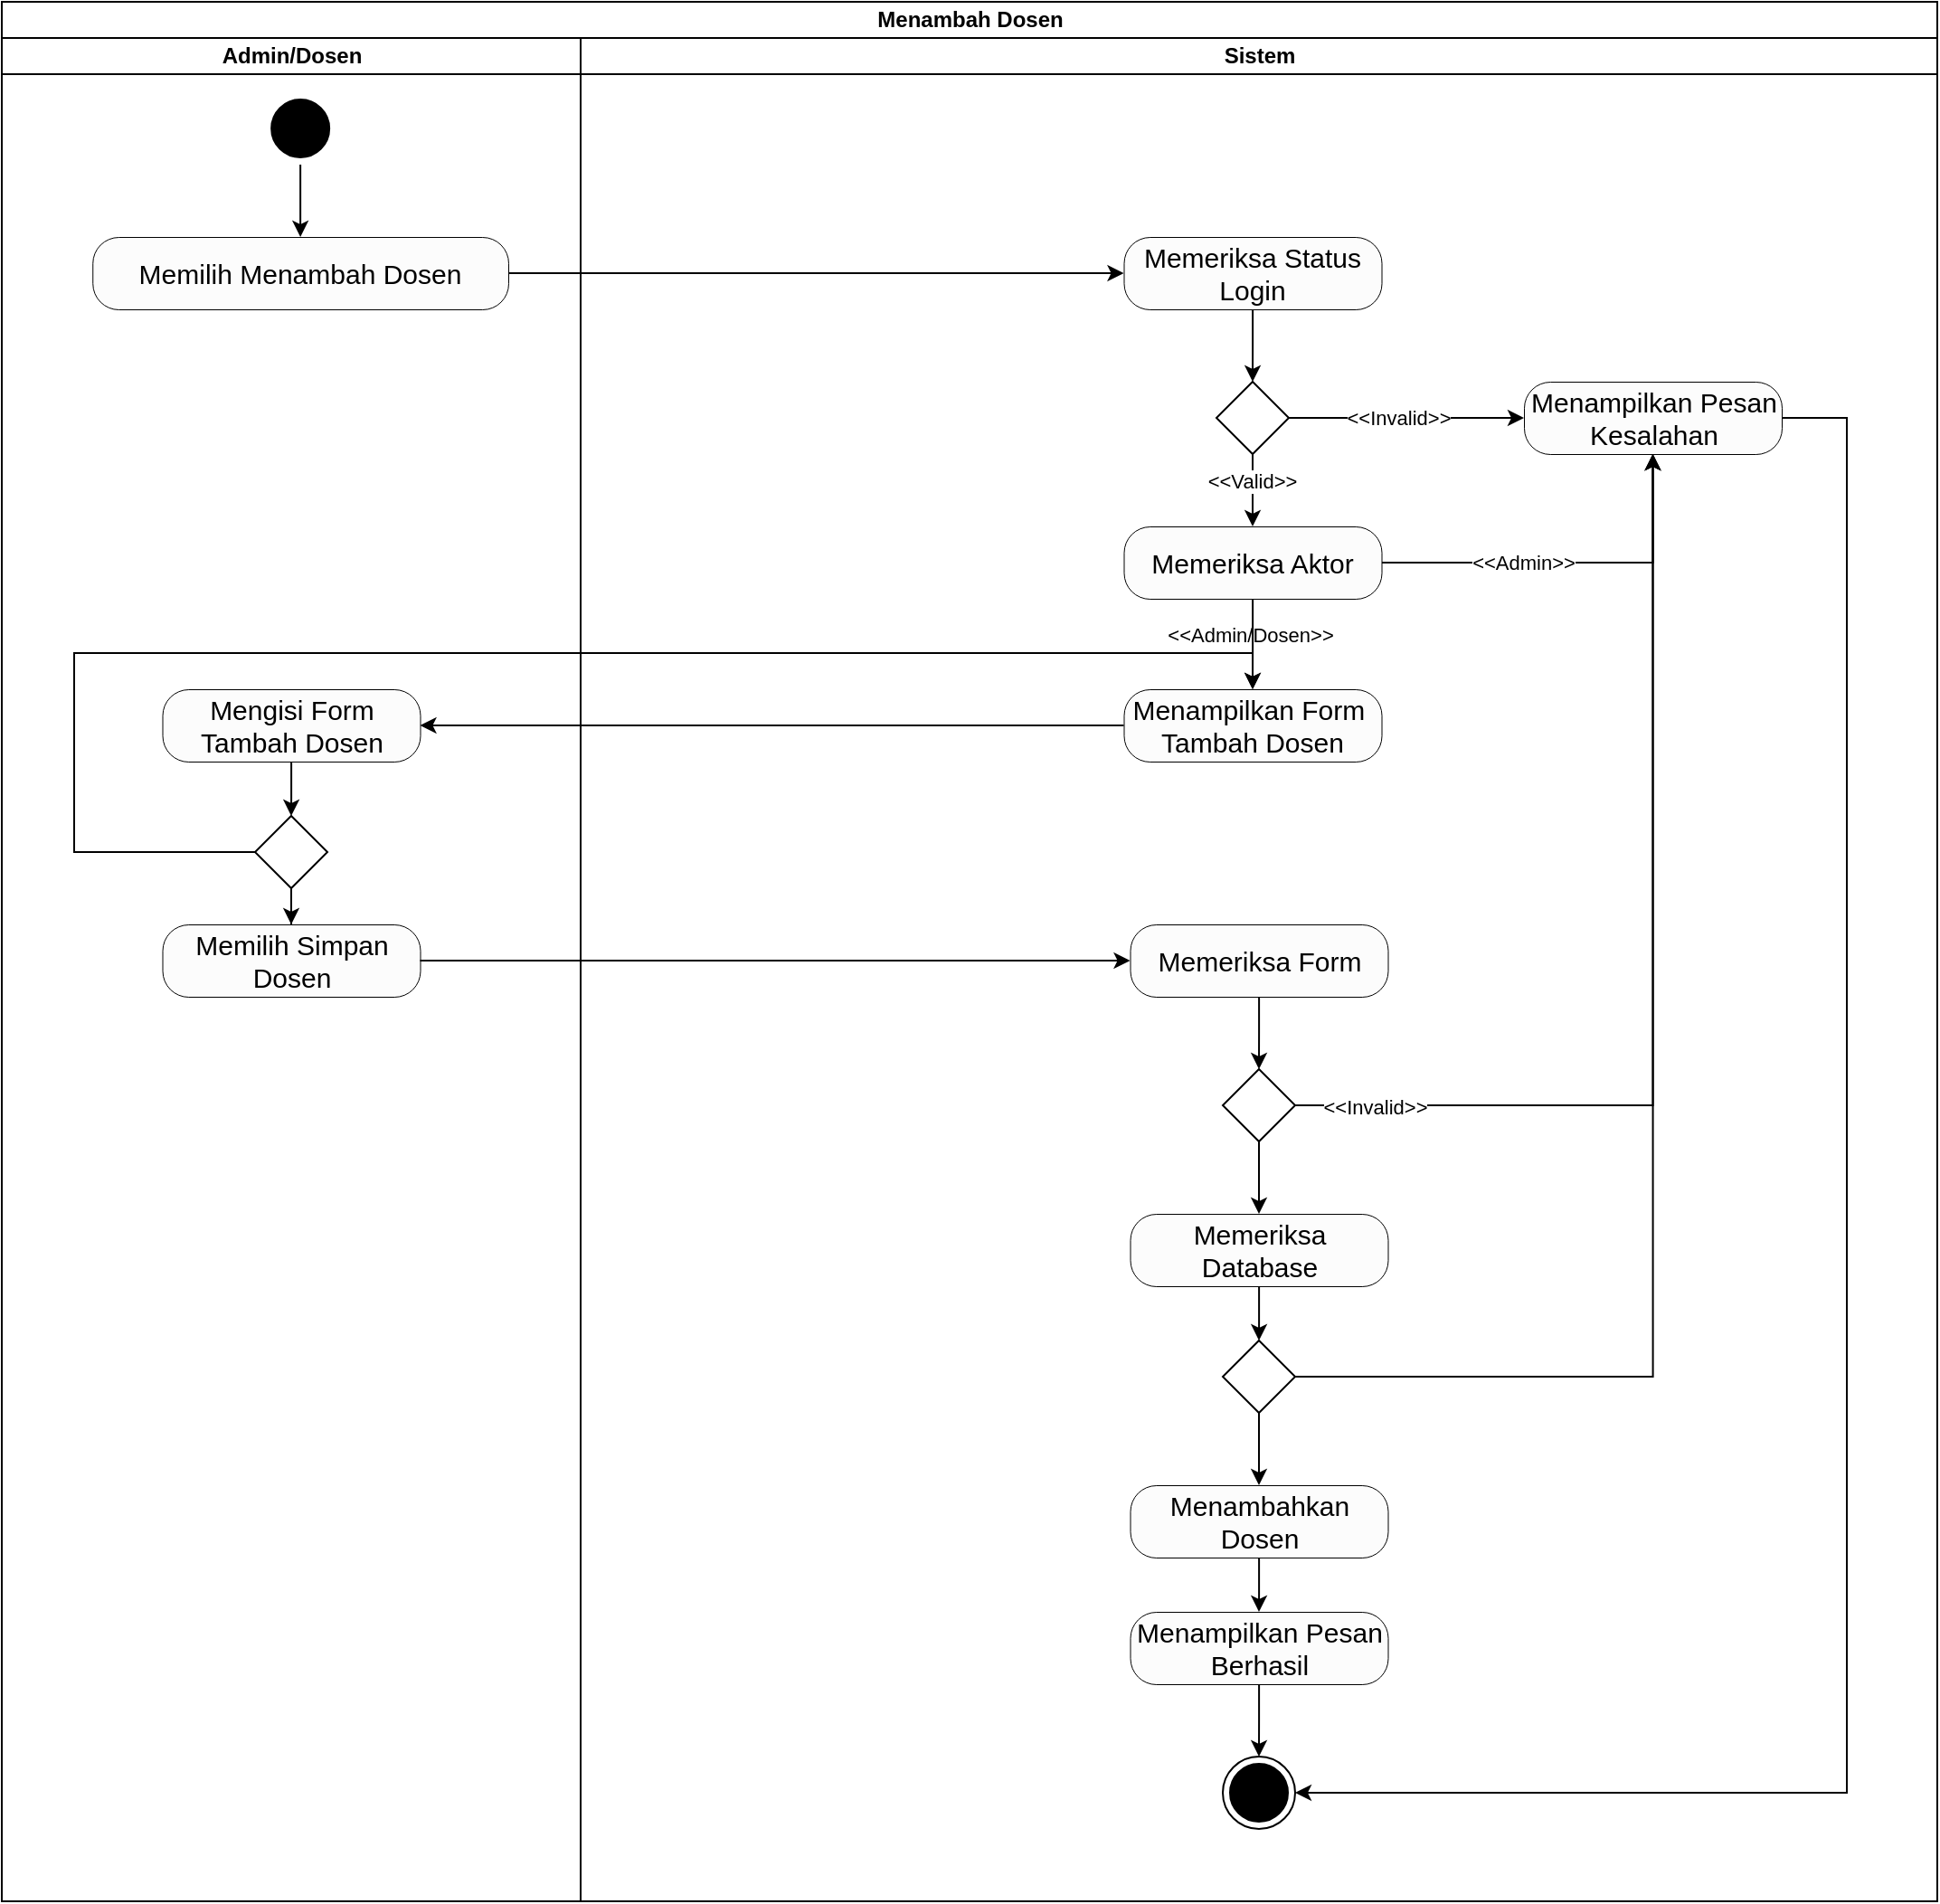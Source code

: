 <mxfile version="23.1.1" type="github" pages="6">
  <diagram name="Menambah Dosen" id="WyLELm8vCF-wq_bEhnT-">
    <mxGraphModel dx="96" dy="1671" grid="1" gridSize="10" guides="1" tooltips="1" connect="1" arrows="1" fold="1" page="1" pageScale="1" pageWidth="850" pageHeight="1100" math="0" shadow="0">
      <root>
        <mxCell id="0" />
        <mxCell id="1" parent="0" />
        <mxCell id="EIC__aeGfqgoCfujvv_a-91" value="Menambah Dosen" style="swimlane;childLayout=stackLayout;resizeParent=1;resizeParentMax=0;startSize=20;html=1;" parent="1" vertex="1">
          <mxGeometry x="1100" y="-130" width="1070" height="1050" as="geometry" />
        </mxCell>
        <mxCell id="EIC__aeGfqgoCfujvv_a-92" value="Admin/Dosen" style="swimlane;startSize=20;html=1;" parent="EIC__aeGfqgoCfujvv_a-91" vertex="1">
          <mxGeometry y="20" width="320" height="1030" as="geometry" />
        </mxCell>
        <mxCell id="EIC__aeGfqgoCfujvv_a-93" style="edgeStyle=orthogonalEdgeStyle;rounded=0;orthogonalLoop=1;jettySize=auto;html=1;entryX=0.5;entryY=0;entryDx=0;entryDy=0;" parent="EIC__aeGfqgoCfujvv_a-92" source="EIC__aeGfqgoCfujvv_a-94" target="EIC__aeGfqgoCfujvv_a-95" edge="1">
          <mxGeometry relative="1" as="geometry" />
        </mxCell>
        <mxCell id="EIC__aeGfqgoCfujvv_a-94" value="" style="ellipse;html=1;shape=startState;fillColor=#000000;strokeColor=#000000;" parent="EIC__aeGfqgoCfujvv_a-92" vertex="1">
          <mxGeometry x="145.07" y="30" width="40" height="40" as="geometry" />
        </mxCell>
        <mxCell id="EIC__aeGfqgoCfujvv_a-95" value="Memilih Menambah Dosen" style="rounded=1;whiteSpace=wrap;html=1;fillColor=#FCFCFC;arcSize=36;strokeWidth=0.5;fontSize=15;" parent="EIC__aeGfqgoCfujvv_a-92" vertex="1">
          <mxGeometry x="50.13" y="110" width="229.87" height="40" as="geometry" />
        </mxCell>
        <mxCell id="EIC__aeGfqgoCfujvv_a-96" style="edgeStyle=orthogonalEdgeStyle;rounded=0;orthogonalLoop=1;jettySize=auto;html=1;entryX=0.5;entryY=0;entryDx=0;entryDy=0;" parent="EIC__aeGfqgoCfujvv_a-92" source="EIC__aeGfqgoCfujvv_a-97" target="EIC__aeGfqgoCfujvv_a-100" edge="1">
          <mxGeometry relative="1" as="geometry" />
        </mxCell>
        <mxCell id="EIC__aeGfqgoCfujvv_a-97" value="Mengisi Form Tambah Dosen" style="rounded=1;whiteSpace=wrap;html=1;fillColor=#FCFCFC;arcSize=36;strokeWidth=0.5;fontSize=15;" parent="EIC__aeGfqgoCfujvv_a-92" vertex="1">
          <mxGeometry x="88.75" y="360" width="142.5" height="40" as="geometry" />
        </mxCell>
        <mxCell id="EIC__aeGfqgoCfujvv_a-98" value="Memilih Simpan Dosen" style="rounded=1;whiteSpace=wrap;html=1;fillColor=#FCFCFC;arcSize=36;strokeWidth=0.5;fontSize=15;" parent="EIC__aeGfqgoCfujvv_a-92" vertex="1">
          <mxGeometry x="88.75" y="490" width="142.5" height="40" as="geometry" />
        </mxCell>
        <mxCell id="EIC__aeGfqgoCfujvv_a-99" style="edgeStyle=orthogonalEdgeStyle;rounded=0;orthogonalLoop=1;jettySize=auto;html=1;entryX=0.5;entryY=0;entryDx=0;entryDy=0;" parent="EIC__aeGfqgoCfujvv_a-92" source="EIC__aeGfqgoCfujvv_a-100" target="EIC__aeGfqgoCfujvv_a-98" edge="1">
          <mxGeometry relative="1" as="geometry" />
        </mxCell>
        <mxCell id="EIC__aeGfqgoCfujvv_a-100" value="" style="rhombus;" parent="EIC__aeGfqgoCfujvv_a-92" vertex="1">
          <mxGeometry x="140.0" y="430" width="40" height="40" as="geometry" />
        </mxCell>
        <mxCell id="EIC__aeGfqgoCfujvv_a-101" style="edgeStyle=orthogonalEdgeStyle;rounded=0;orthogonalLoop=1;jettySize=auto;html=1;entryX=0;entryY=0.5;entryDx=0;entryDy=0;exitX=1;exitY=0.5;exitDx=0;exitDy=0;" parent="EIC__aeGfqgoCfujvv_a-91" source="EIC__aeGfqgoCfujvv_a-95" target="EIC__aeGfqgoCfujvv_a-104" edge="1">
          <mxGeometry relative="1" as="geometry">
            <mxPoint x="324.0" y="150.0" as="sourcePoint" />
          </mxGeometry>
        </mxCell>
        <mxCell id="EIC__aeGfqgoCfujvv_a-102" value="Sistem" style="swimlane;startSize=20;html=1;" parent="EIC__aeGfqgoCfujvv_a-91" vertex="1">
          <mxGeometry x="320" y="20" width="750" height="1030" as="geometry" />
        </mxCell>
        <mxCell id="EIC__aeGfqgoCfujvv_a-103" style="edgeStyle=orthogonalEdgeStyle;rounded=0;orthogonalLoop=1;jettySize=auto;html=1;entryX=0.5;entryY=0;entryDx=0;entryDy=0;" parent="EIC__aeGfqgoCfujvv_a-102" source="EIC__aeGfqgoCfujvv_a-104" target="EIC__aeGfqgoCfujvv_a-109" edge="1">
          <mxGeometry relative="1" as="geometry" />
        </mxCell>
        <mxCell id="EIC__aeGfqgoCfujvv_a-104" value="Memeriksa Status Login" style="rounded=1;whiteSpace=wrap;html=1;fillColor=#FCFCFC;arcSize=36;strokeWidth=0.5;fontSize=15;" parent="EIC__aeGfqgoCfujvv_a-102" vertex="1">
          <mxGeometry x="300.25" y="110" width="142.5" height="40" as="geometry" />
        </mxCell>
        <mxCell id="EIC__aeGfqgoCfujvv_a-105" style="edgeStyle=orthogonalEdgeStyle;rounded=0;orthogonalLoop=1;jettySize=auto;html=1;entryX=0;entryY=0.5;entryDx=0;entryDy=0;" parent="EIC__aeGfqgoCfujvv_a-102" source="EIC__aeGfqgoCfujvv_a-109" target="EIC__aeGfqgoCfujvv_a-115" edge="1">
          <mxGeometry relative="1" as="geometry" />
        </mxCell>
        <mxCell id="EIC__aeGfqgoCfujvv_a-106" value="&amp;lt;&amp;lt;Invalid&amp;gt;&amp;gt;" style="edgeLabel;html=1;align=center;verticalAlign=middle;resizable=0;points=[];" parent="EIC__aeGfqgoCfujvv_a-105" connectable="0" vertex="1">
          <mxGeometry x="-0.381" y="2" relative="1" as="geometry">
            <mxPoint x="20" y="2" as="offset" />
          </mxGeometry>
        </mxCell>
        <mxCell id="EIC__aeGfqgoCfujvv_a-107" value="&amp;lt;&amp;lt;Admin/Dosen&amp;gt;&amp;gt;" style="edgeStyle=orthogonalEdgeStyle;rounded=0;orthogonalLoop=1;jettySize=auto;html=1;entryX=0.5;entryY=0;entryDx=0;entryDy=0;" parent="EIC__aeGfqgoCfujvv_a-102" source="EIC__aeGfqgoCfujvv_a-109" target="EIC__aeGfqgoCfujvv_a-113" edge="1">
          <mxGeometry x="1" y="-60" relative="1" as="geometry">
            <Array as="points">
              <mxPoint x="371.5" y="240" />
              <mxPoint x="371.5" y="240" />
            </Array>
            <mxPoint x="58" y="60" as="offset" />
          </mxGeometry>
        </mxCell>
        <mxCell id="EIC__aeGfqgoCfujvv_a-108" value="&amp;lt;&amp;lt;Valid&amp;gt;&amp;gt;" style="edgeLabel;html=1;align=center;verticalAlign=middle;resizable=0;points=[];" parent="EIC__aeGfqgoCfujvv_a-107" connectable="0" vertex="1">
          <mxGeometry x="-0.264" y="-1" relative="1" as="geometry">
            <mxPoint as="offset" />
          </mxGeometry>
        </mxCell>
        <mxCell id="EIC__aeGfqgoCfujvv_a-109" value="" style="rhombus;" parent="EIC__aeGfqgoCfujvv_a-102" vertex="1">
          <mxGeometry x="351.5" y="190" width="40" height="40" as="geometry" />
        </mxCell>
        <mxCell id="EIC__aeGfqgoCfujvv_a-110" style="edgeStyle=orthogonalEdgeStyle;rounded=0;orthogonalLoop=1;jettySize=auto;html=1;entryX=0.5;entryY=0;entryDx=0;entryDy=0;" parent="EIC__aeGfqgoCfujvv_a-102" source="EIC__aeGfqgoCfujvv_a-113" edge="1">
          <mxGeometry relative="1" as="geometry">
            <mxPoint x="371.5" y="360" as="targetPoint" />
          </mxGeometry>
        </mxCell>
        <mxCell id="EIC__aeGfqgoCfujvv_a-111" style="edgeStyle=orthogonalEdgeStyle;rounded=0;orthogonalLoop=1;jettySize=auto;html=1;entryX=0.5;entryY=1;entryDx=0;entryDy=0;" parent="EIC__aeGfqgoCfujvv_a-102" source="EIC__aeGfqgoCfujvv_a-113" target="EIC__aeGfqgoCfujvv_a-115" edge="1">
          <mxGeometry relative="1" as="geometry">
            <Array as="points">
              <mxPoint x="593" y="290" />
            </Array>
          </mxGeometry>
        </mxCell>
        <mxCell id="EIC__aeGfqgoCfujvv_a-112" value="&amp;lt;&amp;lt;Admin&amp;gt;&amp;gt;" style="edgeLabel;html=1;align=center;verticalAlign=middle;resizable=0;points=[];" parent="EIC__aeGfqgoCfujvv_a-111" connectable="0" vertex="1">
          <mxGeometry x="-0.595" relative="1" as="geometry">
            <mxPoint x="35" as="offset" />
          </mxGeometry>
        </mxCell>
        <mxCell id="EIC__aeGfqgoCfujvv_a-113" value="Memeriksa Aktor" style="rounded=1;whiteSpace=wrap;html=1;fillColor=#FCFCFC;arcSize=36;strokeWidth=0.5;fontSize=15;" parent="EIC__aeGfqgoCfujvv_a-102" vertex="1">
          <mxGeometry x="300.25" y="270" width="142.5" height="40" as="geometry" />
        </mxCell>
        <mxCell id="EIC__aeGfqgoCfujvv_a-114" style="edgeStyle=orthogonalEdgeStyle;rounded=0;orthogonalLoop=1;jettySize=auto;html=1;entryX=1;entryY=0.5;entryDx=0;entryDy=0;" parent="EIC__aeGfqgoCfujvv_a-102" source="EIC__aeGfqgoCfujvv_a-115" target="EIC__aeGfqgoCfujvv_a-116" edge="1">
          <mxGeometry relative="1" as="geometry">
            <Array as="points">
              <mxPoint x="700" y="210" />
              <mxPoint x="700" y="970" />
            </Array>
          </mxGeometry>
        </mxCell>
        <mxCell id="EIC__aeGfqgoCfujvv_a-115" value="Menampilkan Pesan Kesalahan" style="rounded=1;whiteSpace=wrap;html=1;fillColor=#FCFCFC;arcSize=36;strokeWidth=0.5;fontSize=15;" parent="EIC__aeGfqgoCfujvv_a-102" vertex="1">
          <mxGeometry x="521.5" y="190" width="142.5" height="40" as="geometry" />
        </mxCell>
        <mxCell id="EIC__aeGfqgoCfujvv_a-116" value="" style="ellipse;html=1;shape=endState;fillColor=#000000;strokeColor=#000000;" parent="EIC__aeGfqgoCfujvv_a-102" vertex="1">
          <mxGeometry x="355" y="950" width="40" height="40" as="geometry" />
        </mxCell>
        <mxCell id="EIC__aeGfqgoCfujvv_a-117" value="Menampilkan Form&amp;nbsp; Tambah Dosen" style="rounded=1;whiteSpace=wrap;html=1;fillColor=#FCFCFC;arcSize=36;strokeWidth=0.5;fontSize=15;" parent="EIC__aeGfqgoCfujvv_a-102" vertex="1">
          <mxGeometry x="300.25" y="360" width="142.5" height="40" as="geometry" />
        </mxCell>
        <mxCell id="EIC__aeGfqgoCfujvv_a-118" style="edgeStyle=orthogonalEdgeStyle;rounded=0;orthogonalLoop=1;jettySize=auto;html=1;entryX=0.5;entryY=0;entryDx=0;entryDy=0;" parent="EIC__aeGfqgoCfujvv_a-102" source="EIC__aeGfqgoCfujvv_a-119" target="EIC__aeGfqgoCfujvv_a-123" edge="1">
          <mxGeometry relative="1" as="geometry" />
        </mxCell>
        <mxCell id="EIC__aeGfqgoCfujvv_a-119" value="Memeriksa Form" style="rounded=1;whiteSpace=wrap;html=1;fillColor=#FCFCFC;arcSize=36;strokeWidth=0.5;fontSize=15;" parent="EIC__aeGfqgoCfujvv_a-102" vertex="1">
          <mxGeometry x="303.75" y="490" width="142.5" height="40" as="geometry" />
        </mxCell>
        <mxCell id="EIC__aeGfqgoCfujvv_a-120" style="edgeStyle=orthogonalEdgeStyle;rounded=0;orthogonalLoop=1;jettySize=auto;html=1;entryX=0.5;entryY=0;entryDx=0;entryDy=0;" parent="EIC__aeGfqgoCfujvv_a-102" source="EIC__aeGfqgoCfujvv_a-123" target="EIC__aeGfqgoCfujvv_a-125" edge="1">
          <mxGeometry relative="1" as="geometry" />
        </mxCell>
        <mxCell id="EIC__aeGfqgoCfujvv_a-121" style="edgeStyle=orthogonalEdgeStyle;rounded=0;orthogonalLoop=1;jettySize=auto;html=1;entryX=0.5;entryY=1;entryDx=0;entryDy=0;" parent="EIC__aeGfqgoCfujvv_a-102" source="EIC__aeGfqgoCfujvv_a-123" target="EIC__aeGfqgoCfujvv_a-115" edge="1">
          <mxGeometry relative="1" as="geometry">
            <Array as="points">
              <mxPoint x="593" y="590" />
            </Array>
          </mxGeometry>
        </mxCell>
        <mxCell id="EIC__aeGfqgoCfujvv_a-122" value="&amp;lt;&amp;lt;Invalid&amp;gt;&amp;gt;" style="edgeLabel;html=1;align=center;verticalAlign=middle;resizable=0;points=[];" parent="EIC__aeGfqgoCfujvv_a-121" connectable="0" vertex="1">
          <mxGeometry x="-0.843" y="-1" relative="1" as="geometry">
            <mxPoint as="offset" />
          </mxGeometry>
        </mxCell>
        <mxCell id="EIC__aeGfqgoCfujvv_a-123" value="" style="rhombus;" parent="EIC__aeGfqgoCfujvv_a-102" vertex="1">
          <mxGeometry x="355.0" y="570" width="40" height="40" as="geometry" />
        </mxCell>
        <mxCell id="EIC__aeGfqgoCfujvv_a-124" style="edgeStyle=orthogonalEdgeStyle;rounded=0;orthogonalLoop=1;jettySize=auto;html=1;entryX=0.5;entryY=0;entryDx=0;entryDy=0;" parent="EIC__aeGfqgoCfujvv_a-102" source="EIC__aeGfqgoCfujvv_a-125" target="EIC__aeGfqgoCfujvv_a-128" edge="1">
          <mxGeometry relative="1" as="geometry" />
        </mxCell>
        <mxCell id="EIC__aeGfqgoCfujvv_a-125" value="Memeriksa Database" style="rounded=1;whiteSpace=wrap;html=1;fillColor=#FCFCFC;arcSize=36;strokeWidth=0.5;fontSize=15;" parent="EIC__aeGfqgoCfujvv_a-102" vertex="1">
          <mxGeometry x="303.75" y="650" width="142.5" height="40" as="geometry" />
        </mxCell>
        <mxCell id="EIC__aeGfqgoCfujvv_a-126" style="edgeStyle=orthogonalEdgeStyle;rounded=0;orthogonalLoop=1;jettySize=auto;html=1;entryX=0.5;entryY=1;entryDx=0;entryDy=0;" parent="EIC__aeGfqgoCfujvv_a-102" source="EIC__aeGfqgoCfujvv_a-128" target="EIC__aeGfqgoCfujvv_a-115" edge="1">
          <mxGeometry relative="1" as="geometry">
            <Array as="points">
              <mxPoint x="593" y="740" />
            </Array>
          </mxGeometry>
        </mxCell>
        <mxCell id="EIC__aeGfqgoCfujvv_a-127" style="edgeStyle=orthogonalEdgeStyle;rounded=0;orthogonalLoop=1;jettySize=auto;html=1;entryX=0.5;entryY=0;entryDx=0;entryDy=0;" parent="EIC__aeGfqgoCfujvv_a-102" source="EIC__aeGfqgoCfujvv_a-128" target="EIC__aeGfqgoCfujvv_a-130" edge="1">
          <mxGeometry relative="1" as="geometry" />
        </mxCell>
        <mxCell id="EIC__aeGfqgoCfujvv_a-128" value="" style="rhombus;" parent="EIC__aeGfqgoCfujvv_a-102" vertex="1">
          <mxGeometry x="355.0" y="720" width="40" height="40" as="geometry" />
        </mxCell>
        <mxCell id="EIC__aeGfqgoCfujvv_a-129" style="edgeStyle=orthogonalEdgeStyle;rounded=0;orthogonalLoop=1;jettySize=auto;html=1;entryX=0.5;entryY=0;entryDx=0;entryDy=0;" parent="EIC__aeGfqgoCfujvv_a-102" source="EIC__aeGfqgoCfujvv_a-130" target="EIC__aeGfqgoCfujvv_a-132" edge="1">
          <mxGeometry relative="1" as="geometry" />
        </mxCell>
        <mxCell id="EIC__aeGfqgoCfujvv_a-130" value="Menambahkan Dosen" style="rounded=1;whiteSpace=wrap;html=1;fillColor=#FCFCFC;arcSize=36;strokeWidth=0.5;fontSize=15;" parent="EIC__aeGfqgoCfujvv_a-102" vertex="1">
          <mxGeometry x="303.75" y="800" width="142.5" height="40" as="geometry" />
        </mxCell>
        <mxCell id="EIC__aeGfqgoCfujvv_a-131" style="edgeStyle=orthogonalEdgeStyle;rounded=0;orthogonalLoop=1;jettySize=auto;html=1;entryX=0.5;entryY=0;entryDx=0;entryDy=0;" parent="EIC__aeGfqgoCfujvv_a-102" source="EIC__aeGfqgoCfujvv_a-132" target="EIC__aeGfqgoCfujvv_a-116" edge="1">
          <mxGeometry relative="1" as="geometry" />
        </mxCell>
        <mxCell id="EIC__aeGfqgoCfujvv_a-132" value="Menampilkan Pesan Berhasil" style="rounded=1;whiteSpace=wrap;html=1;fillColor=#FCFCFC;arcSize=36;strokeWidth=0.5;fontSize=15;" parent="EIC__aeGfqgoCfujvv_a-102" vertex="1">
          <mxGeometry x="303.75" y="870" width="142.5" height="40" as="geometry" />
        </mxCell>
        <mxCell id="EIC__aeGfqgoCfujvv_a-133" style="edgeStyle=orthogonalEdgeStyle;rounded=0;orthogonalLoop=1;jettySize=auto;html=1;entryX=1;entryY=0.5;entryDx=0;entryDy=0;" parent="EIC__aeGfqgoCfujvv_a-91" source="EIC__aeGfqgoCfujvv_a-117" target="EIC__aeGfqgoCfujvv_a-97" edge="1">
          <mxGeometry relative="1" as="geometry" />
        </mxCell>
        <mxCell id="EIC__aeGfqgoCfujvv_a-134" style="edgeStyle=orthogonalEdgeStyle;rounded=0;orthogonalLoop=1;jettySize=auto;html=1;entryX=0.5;entryY=0;entryDx=0;entryDy=0;exitX=0;exitY=0.5;exitDx=0;exitDy=0;" parent="EIC__aeGfqgoCfujvv_a-91" source="EIC__aeGfqgoCfujvv_a-100" target="EIC__aeGfqgoCfujvv_a-117" edge="1">
          <mxGeometry relative="1" as="geometry">
            <Array as="points">
              <mxPoint x="40" y="470" />
              <mxPoint x="40" y="360" />
              <mxPoint x="691" y="360" />
            </Array>
            <mxPoint x="159.96" y="620" as="sourcePoint" />
          </mxGeometry>
        </mxCell>
        <mxCell id="EIC__aeGfqgoCfujvv_a-135" style="edgeStyle=orthogonalEdgeStyle;rounded=0;orthogonalLoop=1;jettySize=auto;html=1;" parent="EIC__aeGfqgoCfujvv_a-91" source="EIC__aeGfqgoCfujvv_a-98" target="EIC__aeGfqgoCfujvv_a-119" edge="1">
          <mxGeometry relative="1" as="geometry" />
        </mxCell>
      </root>
    </mxGraphModel>
  </diagram>
  <diagram id="dgv3-4jLzbJlLsKy6-3L" name="Menampilkan Dosen">
    <mxGraphModel dx="96" dy="1671" grid="1" gridSize="10" guides="1" tooltips="1" connect="1" arrows="1" fold="1" page="1" pageScale="1" pageWidth="850" pageHeight="1100" math="0" shadow="0">
      <root>
        <mxCell id="0" />
        <mxCell id="1" parent="0" />
        <mxCell id="wnxq8PBZYqXfjyM-FI8N-1" value="Menampilkan Dosen" style="swimlane;childLayout=stackLayout;resizeParent=1;resizeParentMax=0;startSize=20;html=1;" parent="1" vertex="1">
          <mxGeometry x="1100" y="-130" width="1070" height="690" as="geometry" />
        </mxCell>
        <mxCell id="wnxq8PBZYqXfjyM-FI8N-2" value="Admin/Dosen" style="swimlane;startSize=20;html=1;" parent="wnxq8PBZYqXfjyM-FI8N-1" vertex="1">
          <mxGeometry y="20" width="320" height="670" as="geometry" />
        </mxCell>
        <mxCell id="wnxq8PBZYqXfjyM-FI8N-3" style="edgeStyle=orthogonalEdgeStyle;rounded=0;orthogonalLoop=1;jettySize=auto;html=1;entryX=0.5;entryY=0;entryDx=0;entryDy=0;" parent="wnxq8PBZYqXfjyM-FI8N-2" source="wnxq8PBZYqXfjyM-FI8N-4" target="wnxq8PBZYqXfjyM-FI8N-5" edge="1">
          <mxGeometry relative="1" as="geometry" />
        </mxCell>
        <mxCell id="wnxq8PBZYqXfjyM-FI8N-4" value="" style="ellipse;html=1;shape=startState;fillColor=#000000;strokeColor=#000000;" parent="wnxq8PBZYqXfjyM-FI8N-2" vertex="1">
          <mxGeometry x="145.07" y="30" width="40" height="40" as="geometry" />
        </mxCell>
        <mxCell id="wnxq8PBZYqXfjyM-FI8N-5" value="Memilih Menampilkan Dosen" style="rounded=1;whiteSpace=wrap;html=1;fillColor=#FCFCFC;arcSize=36;strokeWidth=0.5;fontSize=15;" parent="wnxq8PBZYqXfjyM-FI8N-2" vertex="1">
          <mxGeometry x="50.13" y="110" width="229.87" height="40" as="geometry" />
        </mxCell>
        <mxCell id="wnxq8PBZYqXfjyM-FI8N-6" style="edgeStyle=orthogonalEdgeStyle;rounded=0;orthogonalLoop=1;jettySize=auto;html=1;entryX=0;entryY=0.5;entryDx=0;entryDy=0;exitX=1;exitY=0.5;exitDx=0;exitDy=0;" parent="wnxq8PBZYqXfjyM-FI8N-1" source="wnxq8PBZYqXfjyM-FI8N-5" target="wnxq8PBZYqXfjyM-FI8N-9" edge="1">
          <mxGeometry relative="1" as="geometry">
            <mxPoint x="324.0" y="150.0" as="sourcePoint" />
          </mxGeometry>
        </mxCell>
        <mxCell id="wnxq8PBZYqXfjyM-FI8N-7" value="Sistem" style="swimlane;startSize=20;html=1;" parent="wnxq8PBZYqXfjyM-FI8N-1" vertex="1">
          <mxGeometry x="320" y="20" width="750" height="670" as="geometry" />
        </mxCell>
        <mxCell id="wnxq8PBZYqXfjyM-FI8N-8" style="edgeStyle=orthogonalEdgeStyle;rounded=0;orthogonalLoop=1;jettySize=auto;html=1;entryX=0.5;entryY=0;entryDx=0;entryDy=0;" parent="wnxq8PBZYqXfjyM-FI8N-7" source="wnxq8PBZYqXfjyM-FI8N-9" target="wnxq8PBZYqXfjyM-FI8N-14" edge="1">
          <mxGeometry relative="1" as="geometry" />
        </mxCell>
        <mxCell id="wnxq8PBZYqXfjyM-FI8N-9" value="Memeriksa Status Login" style="rounded=1;whiteSpace=wrap;html=1;fillColor=#FCFCFC;arcSize=36;strokeWidth=0.5;fontSize=15;" parent="wnxq8PBZYqXfjyM-FI8N-7" vertex="1">
          <mxGeometry x="300.25" y="110" width="142.5" height="40" as="geometry" />
        </mxCell>
        <mxCell id="wnxq8PBZYqXfjyM-FI8N-10" style="edgeStyle=orthogonalEdgeStyle;rounded=0;orthogonalLoop=1;jettySize=auto;html=1;entryX=0;entryY=0.5;entryDx=0;entryDy=0;" parent="wnxq8PBZYqXfjyM-FI8N-7" source="wnxq8PBZYqXfjyM-FI8N-14" target="wnxq8PBZYqXfjyM-FI8N-21" edge="1">
          <mxGeometry relative="1" as="geometry" />
        </mxCell>
        <mxCell id="wnxq8PBZYqXfjyM-FI8N-11" value="&amp;lt;&amp;lt;Invalid&amp;gt;&amp;gt;" style="edgeLabel;html=1;align=center;verticalAlign=middle;resizable=0;points=[];" parent="wnxq8PBZYqXfjyM-FI8N-10" connectable="0" vertex="1">
          <mxGeometry x="-0.381" y="2" relative="1" as="geometry">
            <mxPoint x="20" y="2" as="offset" />
          </mxGeometry>
        </mxCell>
        <mxCell id="wnxq8PBZYqXfjyM-FI8N-12" value="&amp;lt;&amp;lt;Admin/Dosen&amp;gt;&amp;gt;" style="edgeStyle=orthogonalEdgeStyle;rounded=0;orthogonalLoop=1;jettySize=auto;html=1;entryX=0.5;entryY=0;entryDx=0;entryDy=0;" parent="wnxq8PBZYqXfjyM-FI8N-7" source="wnxq8PBZYqXfjyM-FI8N-14" target="wnxq8PBZYqXfjyM-FI8N-19" edge="1">
          <mxGeometry x="1" y="-60" relative="1" as="geometry">
            <Array as="points">
              <mxPoint x="371.5" y="240" />
              <mxPoint x="371.5" y="240" />
            </Array>
            <mxPoint x="58" y="60" as="offset" />
          </mxGeometry>
        </mxCell>
        <mxCell id="wnxq8PBZYqXfjyM-FI8N-13" value="&amp;lt;&amp;lt;Valid&amp;gt;&amp;gt;" style="edgeLabel;html=1;align=center;verticalAlign=middle;resizable=0;points=[];" parent="wnxq8PBZYqXfjyM-FI8N-12" connectable="0" vertex="1">
          <mxGeometry x="-0.264" y="-1" relative="1" as="geometry">
            <mxPoint as="offset" />
          </mxGeometry>
        </mxCell>
        <mxCell id="wnxq8PBZYqXfjyM-FI8N-14" value="" style="rhombus;" parent="wnxq8PBZYqXfjyM-FI8N-7" vertex="1">
          <mxGeometry x="351.5" y="190" width="40" height="40" as="geometry" />
        </mxCell>
        <mxCell id="wnxq8PBZYqXfjyM-FI8N-15" style="edgeStyle=orthogonalEdgeStyle;rounded=0;orthogonalLoop=1;jettySize=auto;html=1;entryX=0.5;entryY=0;entryDx=0;entryDy=0;" parent="wnxq8PBZYqXfjyM-FI8N-7" source="wnxq8PBZYqXfjyM-FI8N-19" target="wnxq8PBZYqXfjyM-FI8N-24" edge="1">
          <mxGeometry relative="1" as="geometry" />
        </mxCell>
        <mxCell id="wnxq8PBZYqXfjyM-FI8N-16" style="edgeStyle=orthogonalEdgeStyle;rounded=0;orthogonalLoop=1;jettySize=auto;html=1;entryX=0.5;entryY=1;entryDx=0;entryDy=0;" parent="wnxq8PBZYqXfjyM-FI8N-7" source="wnxq8PBZYqXfjyM-FI8N-19" target="wnxq8PBZYqXfjyM-FI8N-21" edge="1">
          <mxGeometry relative="1" as="geometry" />
        </mxCell>
        <mxCell id="wnxq8PBZYqXfjyM-FI8N-17" value="&amp;lt;&amp;lt;Selain Admin/Dosen&amp;gt;&amp;gt;" style="edgeLabel;html=1;align=center;verticalAlign=middle;resizable=0;points=[];" parent="wnxq8PBZYqXfjyM-FI8N-16" connectable="0" vertex="1">
          <mxGeometry x="-0.595" relative="1" as="geometry">
            <mxPoint x="35" as="offset" />
          </mxGeometry>
        </mxCell>
        <mxCell id="wnxq8PBZYqXfjyM-FI8N-18" value="" style="edgeStyle=orthogonalEdgeStyle;rounded=0;orthogonalLoop=1;jettySize=auto;html=1;" parent="wnxq8PBZYqXfjyM-FI8N-7" source="wnxq8PBZYqXfjyM-FI8N-19" target="wnxq8PBZYqXfjyM-FI8N-24" edge="1">
          <mxGeometry relative="1" as="geometry" />
        </mxCell>
        <mxCell id="wnxq8PBZYqXfjyM-FI8N-19" value="Memeriksa Aktor" style="rounded=1;whiteSpace=wrap;html=1;fillColor=#FCFCFC;arcSize=36;strokeWidth=0.5;fontSize=15;" parent="wnxq8PBZYqXfjyM-FI8N-7" vertex="1">
          <mxGeometry x="300.25" y="270" width="142.5" height="40" as="geometry" />
        </mxCell>
        <mxCell id="wnxq8PBZYqXfjyM-FI8N-20" style="edgeStyle=orthogonalEdgeStyle;rounded=0;orthogonalLoop=1;jettySize=auto;html=1;entryX=1;entryY=0.5;entryDx=0;entryDy=0;" parent="wnxq8PBZYqXfjyM-FI8N-7" source="wnxq8PBZYqXfjyM-FI8N-21" target="wnxq8PBZYqXfjyM-FI8N-28" edge="1">
          <mxGeometry relative="1" as="geometry">
            <Array as="points">
              <mxPoint x="700" y="210" />
              <mxPoint x="700" y="613" />
            </Array>
          </mxGeometry>
        </mxCell>
        <mxCell id="wnxq8PBZYqXfjyM-FI8N-21" value="Menampilkan Pesan Kesalahan" style="rounded=1;whiteSpace=wrap;html=1;fillColor=#FCFCFC;arcSize=36;strokeWidth=0.5;fontSize=15;" parent="wnxq8PBZYqXfjyM-FI8N-7" vertex="1">
          <mxGeometry x="521.5" y="190" width="142.5" height="40" as="geometry" />
        </mxCell>
        <mxCell id="wnxq8PBZYqXfjyM-FI8N-22" style="edgeStyle=orthogonalEdgeStyle;rounded=0;orthogonalLoop=1;jettySize=auto;html=1;entryX=0;entryY=0.5;entryDx=0;entryDy=0;" parent="wnxq8PBZYqXfjyM-FI8N-7" source="wnxq8PBZYqXfjyM-FI8N-24" target="wnxq8PBZYqXfjyM-FI8N-28" edge="1">
          <mxGeometry relative="1" as="geometry">
            <Array as="points">
              <mxPoint x="240" y="380" />
              <mxPoint x="240" y="613" />
            </Array>
          </mxGeometry>
        </mxCell>
        <mxCell id="wnxq8PBZYqXfjyM-FI8N-23" style="edgeStyle=orthogonalEdgeStyle;rounded=0;orthogonalLoop=1;jettySize=auto;html=1;entryX=0.5;entryY=0;entryDx=0;entryDy=0;" parent="wnxq8PBZYqXfjyM-FI8N-7" source="wnxq8PBZYqXfjyM-FI8N-24" target="wnxq8PBZYqXfjyM-FI8N-28" edge="1">
          <mxGeometry relative="1" as="geometry">
            <mxPoint x="371.5" y="473" as="targetPoint" />
          </mxGeometry>
        </mxCell>
        <mxCell id="wnxq8PBZYqXfjyM-FI8N-24" value="Menampilkan Seluruh Dosen" style="rounded=1;whiteSpace=wrap;html=1;fillColor=#FCFCFC;arcSize=36;strokeWidth=0.5;fontSize=15;" parent="wnxq8PBZYqXfjyM-FI8N-7" vertex="1">
          <mxGeometry x="300.25" y="360" width="142.5" height="40" as="geometry" />
        </mxCell>
        <mxCell id="wnxq8PBZYqXfjyM-FI8N-28" value="" style="ellipse;html=1;shape=endState;fillColor=#000000;strokeColor=#000000;" parent="wnxq8PBZYqXfjyM-FI8N-7" vertex="1">
          <mxGeometry x="351.5" y="593" width="40" height="40" as="geometry" />
        </mxCell>
      </root>
    </mxGraphModel>
  </diagram>
  <diagram id="BL7KzHo-RUPD-tAbWRPf" name="Menghapus Dosen">
    <mxGraphModel dx="96" dy="1671" grid="1" gridSize="10" guides="1" tooltips="1" connect="1" arrows="1" fold="1" page="1" pageScale="1" pageWidth="850" pageHeight="1100" math="0" shadow="0">
      <root>
        <mxCell id="0" />
        <mxCell id="1" parent="0" />
        <mxCell id="3q0ryaXhyyNuWJFejk01-1" value="Menghapus Dosen" style="swimlane;childLayout=stackLayout;resizeParent=1;resizeParentMax=0;startSize=20;html=1;" vertex="1" parent="1">
          <mxGeometry x="1110" y="-120" width="970" height="840" as="geometry" />
        </mxCell>
        <mxCell id="3q0ryaXhyyNuWJFejk01-2" value="Admin/Dosen" style="swimlane;startSize=20;html=1;" vertex="1" parent="3q0ryaXhyyNuWJFejk01-1">
          <mxGeometry y="20" width="320" height="820" as="geometry" />
        </mxCell>
        <mxCell id="3q0ryaXhyyNuWJFejk01-3" style="edgeStyle=orthogonalEdgeStyle;rounded=0;orthogonalLoop=1;jettySize=auto;html=1;entryX=0.5;entryY=0;entryDx=0;entryDy=0;" edge="1" parent="3q0ryaXhyyNuWJFejk01-2" source="3q0ryaXhyyNuWJFejk01-4" target="3q0ryaXhyyNuWJFejk01-5">
          <mxGeometry relative="1" as="geometry" />
        </mxCell>
        <mxCell id="3q0ryaXhyyNuWJFejk01-4" value="" style="ellipse;html=1;shape=startState;fillColor=#000000;strokeColor=#000000;" vertex="1" parent="3q0ryaXhyyNuWJFejk01-2">
          <mxGeometry x="145.07" y="30" width="40" height="40" as="geometry" />
        </mxCell>
        <mxCell id="3q0ryaXhyyNuWJFejk01-5" value="Memilih Hapus Pelanggan" style="rounded=1;whiteSpace=wrap;html=1;fillColor=#FCFCFC;arcSize=36;strokeWidth=0.5;fontSize=15;" vertex="1" parent="3q0ryaXhyyNuWJFejk01-2">
          <mxGeometry x="50.13" y="110" width="229.87" height="40" as="geometry" />
        </mxCell>
        <mxCell id="3q0ryaXhyyNuWJFejk01-6" style="edgeStyle=orthogonalEdgeStyle;rounded=0;orthogonalLoop=1;jettySize=auto;html=1;entryX=0;entryY=0.5;entryDx=0;entryDy=0;" edge="1" parent="3q0ryaXhyyNuWJFejk01-1" source="3q0ryaXhyyNuWJFejk01-5" target="3q0ryaXhyyNuWJFejk01-18">
          <mxGeometry relative="1" as="geometry" />
        </mxCell>
        <mxCell id="3q0ryaXhyyNuWJFejk01-7" value="Sistem" style="swimlane;startSize=20;html=1;" vertex="1" parent="3q0ryaXhyyNuWJFejk01-1">
          <mxGeometry x="320" y="20" width="650" height="820" as="geometry" />
        </mxCell>
        <mxCell id="3q0ryaXhyyNuWJFejk01-8" value="" style="ellipse;html=1;shape=endState;fillColor=#000000;strokeColor=#000000;" vertex="1" parent="3q0ryaXhyyNuWJFejk01-7">
          <mxGeometry x="289.38" y="750" width="40" height="40" as="geometry" />
        </mxCell>
        <mxCell id="3q0ryaXhyyNuWJFejk01-9" style="edgeStyle=orthogonalEdgeStyle;rounded=0;orthogonalLoop=1;jettySize=auto;html=1;entryX=0.5;entryY=0;entryDx=0;entryDy=0;" edge="1" parent="3q0ryaXhyyNuWJFejk01-7" source="3q0ryaXhyyNuWJFejk01-10" target="3q0ryaXhyyNuWJFejk01-13">
          <mxGeometry relative="1" as="geometry" />
        </mxCell>
        <mxCell id="3q0ryaXhyyNuWJFejk01-10" value="Memeriksa Database" style="rounded=1;whiteSpace=wrap;html=1;fillColor=#FCFCFC;arcSize=36;strokeWidth=0.5;fontSize=15;" vertex="1" parent="3q0ryaXhyyNuWJFejk01-7">
          <mxGeometry x="194" y="430" width="229.87" height="40" as="geometry" />
        </mxCell>
        <mxCell id="3q0ryaXhyyNuWJFejk01-11" value="&amp;lt;&amp;lt;Invalid&amp;gt;&amp;gt;" style="edgeStyle=orthogonalEdgeStyle;rounded=0;orthogonalLoop=1;jettySize=auto;html=1;entryX=0.5;entryY=1;entryDx=0;entryDy=0;" edge="1" parent="3q0ryaXhyyNuWJFejk01-7" source="3q0ryaXhyyNuWJFejk01-13" target="3q0ryaXhyyNuWJFejk01-22">
          <mxGeometry x="0.003" y="31" relative="1" as="geometry">
            <mxPoint x="450" y="530" as="targetPoint" />
            <mxPoint as="offset" />
          </mxGeometry>
        </mxCell>
        <mxCell id="3q0ryaXhyyNuWJFejk01-12" value="&amp;lt;&amp;lt;Valid&amp;gt;&amp;gt;" style="edgeStyle=orthogonalEdgeStyle;rounded=0;orthogonalLoop=1;jettySize=auto;html=1;entryX=0.5;entryY=0;entryDx=0;entryDy=0;" edge="1" parent="3q0ryaXhyyNuWJFejk01-7" source="3q0ryaXhyyNuWJFejk01-13" target="3q0ryaXhyyNuWJFejk01-15">
          <mxGeometry relative="1" as="geometry" />
        </mxCell>
        <mxCell id="3q0ryaXhyyNuWJFejk01-13" value="" style="rhombus;" vertex="1" parent="3q0ryaXhyyNuWJFejk01-7">
          <mxGeometry x="288.93" y="510" width="40" height="40" as="geometry" />
        </mxCell>
        <mxCell id="3q0ryaXhyyNuWJFejk01-14" style="edgeStyle=orthogonalEdgeStyle;rounded=0;orthogonalLoop=1;jettySize=auto;html=1;entryX=0.5;entryY=0;entryDx=0;entryDy=0;" edge="1" parent="3q0ryaXhyyNuWJFejk01-7" source="3q0ryaXhyyNuWJFejk01-15" target="3q0ryaXhyyNuWJFejk01-17">
          <mxGeometry relative="1" as="geometry" />
        </mxCell>
        <mxCell id="3q0ryaXhyyNuWJFejk01-15" value="Hapus Dosen" style="rounded=1;whiteSpace=wrap;html=1;fillColor=#FCFCFC;arcSize=36;strokeWidth=0.5;fontSize=15;" vertex="1" parent="3q0ryaXhyyNuWJFejk01-7">
          <mxGeometry x="193.99" y="590" width="229.87" height="40" as="geometry" />
        </mxCell>
        <mxCell id="3q0ryaXhyyNuWJFejk01-16" style="edgeStyle=orthogonalEdgeStyle;rounded=0;orthogonalLoop=1;jettySize=auto;html=1;entryX=0.5;entryY=0;entryDx=0;entryDy=0;" edge="1" parent="3q0ryaXhyyNuWJFejk01-7" source="3q0ryaXhyyNuWJFejk01-17" target="3q0ryaXhyyNuWJFejk01-8">
          <mxGeometry relative="1" as="geometry" />
        </mxCell>
        <mxCell id="3q0ryaXhyyNuWJFejk01-17" value="Menampilkan Pesan Berhasil" style="rounded=1;whiteSpace=wrap;html=1;fillColor=#FCFCFC;arcSize=36;strokeWidth=0.5;fontSize=15;" vertex="1" parent="3q0ryaXhyyNuWJFejk01-7">
          <mxGeometry x="194.44" y="670" width="229.87" height="40" as="geometry" />
        </mxCell>
        <mxCell id="3q0ryaXhyyNuWJFejk01-18" value="Memeriksa Status Login" style="rounded=1;whiteSpace=wrap;html=1;fillColor=#FCFCFC;arcSize=36;strokeWidth=0.5;fontSize=15;" vertex="1" parent="3q0ryaXhyyNuWJFejk01-7">
          <mxGeometry x="238.13" y="110" width="142.5" height="40" as="geometry" />
        </mxCell>
        <mxCell id="3q0ryaXhyyNuWJFejk01-19" value="" style="rhombus;" vertex="1" parent="3q0ryaXhyyNuWJFejk01-7">
          <mxGeometry x="289.38" y="190" width="40" height="40" as="geometry" />
        </mxCell>
        <mxCell id="3q0ryaXhyyNuWJFejk01-20" style="edgeStyle=orthogonalEdgeStyle;rounded=0;orthogonalLoop=1;jettySize=auto;html=1;entryX=0.5;entryY=0;entryDx=0;entryDy=0;" edge="1" parent="3q0ryaXhyyNuWJFejk01-7" source="3q0ryaXhyyNuWJFejk01-18" target="3q0ryaXhyyNuWJFejk01-19">
          <mxGeometry relative="1" as="geometry" />
        </mxCell>
        <mxCell id="3q0ryaXhyyNuWJFejk01-21" style="edgeStyle=orthogonalEdgeStyle;rounded=0;orthogonalLoop=1;jettySize=auto;html=1;entryX=1;entryY=0.5;entryDx=0;entryDy=0;" edge="1" parent="3q0ryaXhyyNuWJFejk01-7" source="3q0ryaXhyyNuWJFejk01-22" target="3q0ryaXhyyNuWJFejk01-8">
          <mxGeometry relative="1" as="geometry">
            <Array as="points">
              <mxPoint x="620" y="210" />
              <mxPoint x="620" y="770" />
            </Array>
          </mxGeometry>
        </mxCell>
        <mxCell id="3q0ryaXhyyNuWJFejk01-22" value="Menampilkan Pesan Kesalahan" style="rounded=1;whiteSpace=wrap;html=1;fillColor=#FCFCFC;arcSize=36;strokeWidth=0.5;fontSize=15;" vertex="1" parent="3q0ryaXhyyNuWJFejk01-7">
          <mxGeometry x="459.38" y="190" width="142.5" height="40" as="geometry" />
        </mxCell>
        <mxCell id="3q0ryaXhyyNuWJFejk01-23" style="edgeStyle=orthogonalEdgeStyle;rounded=0;orthogonalLoop=1;jettySize=auto;html=1;entryX=0;entryY=0.5;entryDx=0;entryDy=0;" edge="1" parent="3q0ryaXhyyNuWJFejk01-7" source="3q0ryaXhyyNuWJFejk01-19" target="3q0ryaXhyyNuWJFejk01-22">
          <mxGeometry relative="1" as="geometry" />
        </mxCell>
        <mxCell id="3q0ryaXhyyNuWJFejk01-24" value="&amp;lt;&amp;lt;Invalid&amp;gt;&amp;gt;" style="edgeLabel;html=1;align=center;verticalAlign=middle;resizable=0;points=[];" connectable="0" vertex="1" parent="3q0ryaXhyyNuWJFejk01-23">
          <mxGeometry x="-0.381" y="2" relative="1" as="geometry">
            <mxPoint x="20" y="2" as="offset" />
          </mxGeometry>
        </mxCell>
        <mxCell id="3q0ryaXhyyNuWJFejk01-25" value="Memeriksa Aktor" style="rounded=1;whiteSpace=wrap;html=1;fillColor=#FCFCFC;arcSize=36;strokeWidth=0.5;fontSize=15;" vertex="1" parent="3q0ryaXhyyNuWJFejk01-7">
          <mxGeometry x="238.13" y="260" width="142.5" height="40" as="geometry" />
        </mxCell>
        <mxCell id="3q0ryaXhyyNuWJFejk01-26" style="edgeStyle=orthogonalEdgeStyle;rounded=0;orthogonalLoop=1;jettySize=auto;html=1;entryX=0.5;entryY=0;entryDx=0;entryDy=0;" edge="1" parent="3q0ryaXhyyNuWJFejk01-7" source="3q0ryaXhyyNuWJFejk01-19" target="3q0ryaXhyyNuWJFejk01-25">
          <mxGeometry relative="1" as="geometry" />
        </mxCell>
        <mxCell id="3q0ryaXhyyNuWJFejk01-27" style="edgeStyle=orthogonalEdgeStyle;rounded=0;orthogonalLoop=1;jettySize=auto;html=1;entryX=0.5;entryY=1;entryDx=0;entryDy=0;" edge="1" parent="3q0ryaXhyyNuWJFejk01-7" source="3q0ryaXhyyNuWJFejk01-29" target="3q0ryaXhyyNuWJFejk01-22">
          <mxGeometry relative="1" as="geometry" />
        </mxCell>
        <mxCell id="3q0ryaXhyyNuWJFejk01-28" value="&amp;lt;&amp;lt;Selain Admin/Dosen&amp;gt;&amp;gt;" style="edgeLabel;html=1;align=center;verticalAlign=middle;resizable=0;points=[];" connectable="0" vertex="1" parent="3q0ryaXhyyNuWJFejk01-27">
          <mxGeometry x="-0.633" y="1" relative="1" as="geometry">
            <mxPoint as="offset" />
          </mxGeometry>
        </mxCell>
        <mxCell id="3q0ryaXhyyNuWJFejk01-29" value="" style="rhombus;" vertex="1" parent="3q0ryaXhyyNuWJFejk01-7">
          <mxGeometry x="289.38" y="340" width="40" height="40" as="geometry" />
        </mxCell>
        <mxCell id="3q0ryaXhyyNuWJFejk01-30" value="&amp;lt;&amp;lt;Valid&amp;gt;&amp;gt;" style="edgeStyle=orthogonalEdgeStyle;rounded=0;orthogonalLoop=1;jettySize=auto;html=1;entryX=0.5;entryY=0;entryDx=0;entryDy=0;" edge="1" parent="3q0ryaXhyyNuWJFejk01-7" source="3q0ryaXhyyNuWJFejk01-25" target="3q0ryaXhyyNuWJFejk01-29">
          <mxGeometry relative="1" as="geometry" />
        </mxCell>
        <mxCell id="3q0ryaXhyyNuWJFejk01-31" value="&amp;lt;&amp;lt;Admin/Dosen&amp;gt;&amp;gt;" style="edgeStyle=orthogonalEdgeStyle;rounded=0;orthogonalLoop=1;jettySize=auto;html=1;entryX=0.5;entryY=0;entryDx=0;entryDy=0;" edge="1" parent="3q0ryaXhyyNuWJFejk01-7" source="3q0ryaXhyyNuWJFejk01-29" target="3q0ryaXhyyNuWJFejk01-10">
          <mxGeometry relative="1" as="geometry">
            <mxPoint x="309.375" y="420" as="targetPoint" />
          </mxGeometry>
        </mxCell>
      </root>
    </mxGraphModel>
  </diagram>
  <diagram id="xtd1EDq4cyCJp-VhEAfV" name="Mengubah Dosen">
    <mxGraphModel dx="96" dy="1671" grid="1" gridSize="10" guides="1" tooltips="1" connect="1" arrows="1" fold="1" page="1" pageScale="1" pageWidth="850" pageHeight="1100" math="0" shadow="0">
      <root>
        <mxCell id="0" />
        <mxCell id="1" parent="0" />
        <mxCell id="nTcS6rKTIftohMnSkkuT-1" value="Mengubah Dosen" style="swimlane;childLayout=stackLayout;resizeParent=1;resizeParentMax=0;startSize=20;html=1;" vertex="1" parent="1">
          <mxGeometry x="1110" y="-120" width="1030" height="1080" as="geometry" />
        </mxCell>
        <mxCell id="nTcS6rKTIftohMnSkkuT-2" value="Admin/Dosen" style="swimlane;startSize=20;html=1;" vertex="1" parent="nTcS6rKTIftohMnSkkuT-1">
          <mxGeometry y="20" width="320" height="1060" as="geometry" />
        </mxCell>
        <mxCell id="nTcS6rKTIftohMnSkkuT-3" style="edgeStyle=orthogonalEdgeStyle;rounded=0;orthogonalLoop=1;jettySize=auto;html=1;entryX=0.5;entryY=0;entryDx=0;entryDy=0;" edge="1" parent="nTcS6rKTIftohMnSkkuT-2" source="nTcS6rKTIftohMnSkkuT-4" target="nTcS6rKTIftohMnSkkuT-5">
          <mxGeometry relative="1" as="geometry" />
        </mxCell>
        <mxCell id="nTcS6rKTIftohMnSkkuT-4" value="" style="ellipse;html=1;shape=startState;fillColor=#000000;strokeColor=#000000;" vertex="1" parent="nTcS6rKTIftohMnSkkuT-2">
          <mxGeometry x="145.07" y="30" width="40" height="40" as="geometry" />
        </mxCell>
        <mxCell id="nTcS6rKTIftohMnSkkuT-5" value="Memilih Ubah Dosen" style="rounded=1;whiteSpace=wrap;html=1;fillColor=#FCFCFC;arcSize=36;strokeWidth=0.5;fontSize=15;" vertex="1" parent="nTcS6rKTIftohMnSkkuT-2">
          <mxGeometry x="50.13" y="110" width="229.87" height="40" as="geometry" />
        </mxCell>
        <mxCell id="nTcS6rKTIftohMnSkkuT-6" style="edgeStyle=orthogonalEdgeStyle;rounded=0;orthogonalLoop=1;jettySize=auto;html=1;entryX=0.5;entryY=0;entryDx=0;entryDy=0;" edge="1" parent="nTcS6rKTIftohMnSkkuT-2" source="nTcS6rKTIftohMnSkkuT-7" target="nTcS6rKTIftohMnSkkuT-8">
          <mxGeometry relative="1" as="geometry" />
        </mxCell>
        <mxCell id="nTcS6rKTIftohMnSkkuT-7" value="Mengisi Form Ubah Dosen" style="rounded=1;whiteSpace=wrap;html=1;fillColor=#FCFCFC;arcSize=36;strokeWidth=0.5;fontSize=15;" vertex="1" parent="nTcS6rKTIftohMnSkkuT-2">
          <mxGeometry x="88.75" y="420" width="142.5" height="40" as="geometry" />
        </mxCell>
        <mxCell id="nTcS6rKTIftohMnSkkuT-8" value="Memilih Ubah" style="rounded=1;whiteSpace=wrap;html=1;fillColor=#FCFCFC;arcSize=36;strokeWidth=0.5;fontSize=15;" vertex="1" parent="nTcS6rKTIftohMnSkkuT-2">
          <mxGeometry x="88.75" y="500" width="142.5" height="40" as="geometry" />
        </mxCell>
        <mxCell id="nTcS6rKTIftohMnSkkuT-9" style="edgeStyle=orthogonalEdgeStyle;rounded=0;orthogonalLoop=1;jettySize=auto;html=1;" edge="1" parent="nTcS6rKTIftohMnSkkuT-1" source="nTcS6rKTIftohMnSkkuT-5" target="nTcS6rKTIftohMnSkkuT-14">
          <mxGeometry relative="1" as="geometry" />
        </mxCell>
        <mxCell id="nTcS6rKTIftohMnSkkuT-10" value="Sistem" style="swimlane;startSize=20;html=1;" vertex="1" parent="nTcS6rKTIftohMnSkkuT-1">
          <mxGeometry x="320" y="20" width="710" height="1060" as="geometry" />
        </mxCell>
        <mxCell id="nTcS6rKTIftohMnSkkuT-11" value="Menampilkan Form Ubah Dosen" style="rounded=1;whiteSpace=wrap;html=1;fillColor=#FCFCFC;arcSize=36;strokeWidth=0.5;fontSize=15;" vertex="1" parent="nTcS6rKTIftohMnSkkuT-10">
          <mxGeometry x="281.25" y="420" width="142.5" height="40" as="geometry" />
        </mxCell>
        <mxCell id="nTcS6rKTIftohMnSkkuT-12" style="edgeStyle=orthogonalEdgeStyle;rounded=0;orthogonalLoop=1;jettySize=auto;html=1;entryX=0.5;entryY=0;entryDx=0;entryDy=0;" edge="1" parent="nTcS6rKTIftohMnSkkuT-10" source="nTcS6rKTIftohMnSkkuT-13" target="nTcS6rKTIftohMnSkkuT-28">
          <mxGeometry relative="1" as="geometry" />
        </mxCell>
        <mxCell id="nTcS6rKTIftohMnSkkuT-13" value="Memeriksa Form UbahDosen" style="rounded=1;whiteSpace=wrap;html=1;fillColor=#FCFCFC;arcSize=36;strokeWidth=0.5;fontSize=15;" vertex="1" parent="nTcS6rKTIftohMnSkkuT-10">
          <mxGeometry x="281.25" y="500" width="142.5" height="40" as="geometry" />
        </mxCell>
        <mxCell id="nTcS6rKTIftohMnSkkuT-14" value="Memeriksa Status Login" style="rounded=1;whiteSpace=wrap;html=1;fillColor=#FCFCFC;arcSize=36;strokeWidth=0.5;fontSize=15;" vertex="1" parent="nTcS6rKTIftohMnSkkuT-10">
          <mxGeometry x="281.25" y="110" width="142.5" height="40" as="geometry" />
        </mxCell>
        <mxCell id="nTcS6rKTIftohMnSkkuT-15" style="edgeStyle=orthogonalEdgeStyle;rounded=0;orthogonalLoop=1;jettySize=auto;html=1;entryX=0.5;entryY=0;entryDx=0;entryDy=0;" edge="1" parent="nTcS6rKTIftohMnSkkuT-10" source="nTcS6rKTIftohMnSkkuT-17" target="nTcS6rKTIftohMnSkkuT-39">
          <mxGeometry relative="1" as="geometry" />
        </mxCell>
        <mxCell id="nTcS6rKTIftohMnSkkuT-16" value="&amp;lt;&amp;lt;Valid&amp;gt;&amp;gt;" style="edgeLabel;html=1;align=center;verticalAlign=middle;resizable=0;points=[];" connectable="0" vertex="1" parent="nTcS6rKTIftohMnSkkuT-15">
          <mxGeometry x="-0.712" relative="1" as="geometry">
            <mxPoint as="offset" />
          </mxGeometry>
        </mxCell>
        <mxCell id="nTcS6rKTIftohMnSkkuT-17" value="" style="rhombus;" vertex="1" parent="nTcS6rKTIftohMnSkkuT-10">
          <mxGeometry x="332.5" y="190" width="40" height="40" as="geometry" />
        </mxCell>
        <mxCell id="nTcS6rKTIftohMnSkkuT-18" style="edgeStyle=orthogonalEdgeStyle;rounded=0;orthogonalLoop=1;jettySize=auto;html=1;entryX=0.5;entryY=0;entryDx=0;entryDy=0;" edge="1" parent="nTcS6rKTIftohMnSkkuT-10" source="nTcS6rKTIftohMnSkkuT-14" target="nTcS6rKTIftohMnSkkuT-17">
          <mxGeometry relative="1" as="geometry" />
        </mxCell>
        <mxCell id="nTcS6rKTIftohMnSkkuT-19" style="edgeStyle=orthogonalEdgeStyle;rounded=0;orthogonalLoop=1;jettySize=auto;html=1;entryX=1;entryY=0.5;entryDx=0;entryDy=0;" edge="1" parent="nTcS6rKTIftohMnSkkuT-10" source="nTcS6rKTIftohMnSkkuT-20" target="nTcS6rKTIftohMnSkkuT-37">
          <mxGeometry relative="1" as="geometry">
            <Array as="points">
              <mxPoint x="670" y="210" />
              <mxPoint x="670" y="1000" />
            </Array>
          </mxGeometry>
        </mxCell>
        <mxCell id="nTcS6rKTIftohMnSkkuT-20" value="Menampilkan Pesan Kesalahan" style="rounded=1;whiteSpace=wrap;html=1;fillColor=#FCFCFC;arcSize=36;strokeWidth=0.5;fontSize=15;" vertex="1" parent="nTcS6rKTIftohMnSkkuT-10">
          <mxGeometry x="502.5" y="190" width="142.5" height="40" as="geometry" />
        </mxCell>
        <mxCell id="nTcS6rKTIftohMnSkkuT-21" style="edgeStyle=orthogonalEdgeStyle;rounded=0;orthogonalLoop=1;jettySize=auto;html=1;entryX=0;entryY=0.5;entryDx=0;entryDy=0;" edge="1" parent="nTcS6rKTIftohMnSkkuT-10" source="nTcS6rKTIftohMnSkkuT-17" target="nTcS6rKTIftohMnSkkuT-20">
          <mxGeometry relative="1" as="geometry" />
        </mxCell>
        <mxCell id="nTcS6rKTIftohMnSkkuT-22" value="&amp;lt;&amp;lt;Invalid&amp;gt;&amp;gt;" style="edgeLabel;html=1;align=center;verticalAlign=middle;resizable=0;points=[];" connectable="0" vertex="1" parent="nTcS6rKTIftohMnSkkuT-21">
          <mxGeometry x="-0.381" y="2" relative="1" as="geometry">
            <mxPoint x="20" y="2" as="offset" />
          </mxGeometry>
        </mxCell>
        <mxCell id="nTcS6rKTIftohMnSkkuT-23" style="edgeStyle=orthogonalEdgeStyle;rounded=0;orthogonalLoop=1;jettySize=auto;html=1;entryX=0.5;entryY=0;entryDx=0;entryDy=0;" edge="1" parent="nTcS6rKTIftohMnSkkuT-10" source="nTcS6rKTIftohMnSkkuT-24" target="nTcS6rKTIftohMnSkkuT-32">
          <mxGeometry relative="1" as="geometry" />
        </mxCell>
        <mxCell id="nTcS6rKTIftohMnSkkuT-24" value="Memeriksa Database" style="rounded=1;whiteSpace=wrap;html=1;fillColor=#FCFCFC;arcSize=36;strokeWidth=0.5;fontSize=15;" vertex="1" parent="nTcS6rKTIftohMnSkkuT-10">
          <mxGeometry x="281.25" y="660" width="142.5" height="40" as="geometry" />
        </mxCell>
        <mxCell id="nTcS6rKTIftohMnSkkuT-25" value="&amp;lt;&amp;lt;Valid&amp;gt;&amp;gt;" style="edgeStyle=orthogonalEdgeStyle;rounded=0;orthogonalLoop=1;jettySize=auto;html=1;entryX=0.5;entryY=0;entryDx=0;entryDy=0;" edge="1" parent="nTcS6rKTIftohMnSkkuT-10" source="nTcS6rKTIftohMnSkkuT-28" target="nTcS6rKTIftohMnSkkuT-24">
          <mxGeometry relative="1" as="geometry" />
        </mxCell>
        <mxCell id="nTcS6rKTIftohMnSkkuT-26" style="edgeStyle=orthogonalEdgeStyle;rounded=0;orthogonalLoop=1;jettySize=auto;html=1;entryX=0.5;entryY=1;entryDx=0;entryDy=0;" edge="1" parent="nTcS6rKTIftohMnSkkuT-10" source="nTcS6rKTIftohMnSkkuT-28" target="nTcS6rKTIftohMnSkkuT-20">
          <mxGeometry relative="1" as="geometry" />
        </mxCell>
        <mxCell id="nTcS6rKTIftohMnSkkuT-27" value="&amp;lt;&amp;lt;Invalid&amp;gt;&amp;gt;" style="edgeLabel;html=1;align=center;verticalAlign=middle;resizable=0;points=[];" connectable="0" vertex="1" parent="nTcS6rKTIftohMnSkkuT-26">
          <mxGeometry x="-0.718" y="-1" relative="1" as="geometry">
            <mxPoint as="offset" />
          </mxGeometry>
        </mxCell>
        <mxCell id="nTcS6rKTIftohMnSkkuT-28" value="" style="rhombus;" vertex="1" parent="nTcS6rKTIftohMnSkkuT-10">
          <mxGeometry x="332.5" y="580" width="40" height="40" as="geometry" />
        </mxCell>
        <mxCell id="nTcS6rKTIftohMnSkkuT-29" style="edgeStyle=orthogonalEdgeStyle;rounded=0;orthogonalLoop=1;jettySize=auto;html=1;entryX=0.5;entryY=1;entryDx=0;entryDy=0;" edge="1" parent="nTcS6rKTIftohMnSkkuT-10" source="nTcS6rKTIftohMnSkkuT-32" target="nTcS6rKTIftohMnSkkuT-20">
          <mxGeometry relative="1" as="geometry" />
        </mxCell>
        <mxCell id="nTcS6rKTIftohMnSkkuT-30" value="&amp;lt;&amp;lt;Invalid&amp;gt;&amp;gt;" style="edgeLabel;html=1;align=center;verticalAlign=middle;resizable=0;points=[];" connectable="0" vertex="1" parent="nTcS6rKTIftohMnSkkuT-29">
          <mxGeometry x="-0.791" y="-1" relative="1" as="geometry">
            <mxPoint as="offset" />
          </mxGeometry>
        </mxCell>
        <mxCell id="nTcS6rKTIftohMnSkkuT-31" value="&amp;lt;&amp;lt;Valid&amp;gt;&amp;gt;" style="edgeStyle=orthogonalEdgeStyle;rounded=0;orthogonalLoop=1;jettySize=auto;html=1;entryX=0.5;entryY=0;entryDx=0;entryDy=0;" edge="1" parent="nTcS6rKTIftohMnSkkuT-10" source="nTcS6rKTIftohMnSkkuT-32" target="nTcS6rKTIftohMnSkkuT-34">
          <mxGeometry x="-0.5" relative="1" as="geometry">
            <mxPoint as="offset" />
          </mxGeometry>
        </mxCell>
        <mxCell id="nTcS6rKTIftohMnSkkuT-32" value="" style="rhombus;" vertex="1" parent="nTcS6rKTIftohMnSkkuT-10">
          <mxGeometry x="332.5" y="740" width="40" height="40" as="geometry" />
        </mxCell>
        <mxCell id="nTcS6rKTIftohMnSkkuT-33" style="edgeStyle=orthogonalEdgeStyle;rounded=0;orthogonalLoop=1;jettySize=auto;html=1;entryX=0.5;entryY=0;entryDx=0;entryDy=0;" edge="1" parent="nTcS6rKTIftohMnSkkuT-10" source="nTcS6rKTIftohMnSkkuT-34" target="nTcS6rKTIftohMnSkkuT-36">
          <mxGeometry relative="1" as="geometry" />
        </mxCell>
        <mxCell id="nTcS6rKTIftohMnSkkuT-34" value="Ubah Dosen Di Database" style="rounded=1;whiteSpace=wrap;html=1;fillColor=#FCFCFC;arcSize=36;strokeWidth=0.5;fontSize=15;" vertex="1" parent="nTcS6rKTIftohMnSkkuT-10">
          <mxGeometry x="281.25" y="820" width="142.5" height="40" as="geometry" />
        </mxCell>
        <mxCell id="nTcS6rKTIftohMnSkkuT-35" style="edgeStyle=orthogonalEdgeStyle;rounded=0;orthogonalLoop=1;jettySize=auto;html=1;entryX=0.5;entryY=0;entryDx=0;entryDy=0;" edge="1" parent="nTcS6rKTIftohMnSkkuT-10" source="nTcS6rKTIftohMnSkkuT-36" target="nTcS6rKTIftohMnSkkuT-37">
          <mxGeometry relative="1" as="geometry" />
        </mxCell>
        <mxCell id="nTcS6rKTIftohMnSkkuT-36" value="Menampilkan Pesan Berhasil" style="rounded=1;whiteSpace=wrap;html=1;fillColor=#FCFCFC;arcSize=36;strokeWidth=0.5;fontSize=15;" vertex="1" parent="nTcS6rKTIftohMnSkkuT-10">
          <mxGeometry x="281.25" y="900" width="142.5" height="40" as="geometry" />
        </mxCell>
        <mxCell id="nTcS6rKTIftohMnSkkuT-37" value="" style="ellipse;html=1;shape=endState;fillColor=#000000;strokeColor=#000000;" vertex="1" parent="nTcS6rKTIftohMnSkkuT-10">
          <mxGeometry x="332.5" y="980" width="40" height="40" as="geometry" />
        </mxCell>
        <mxCell id="nTcS6rKTIftohMnSkkuT-38" style="edgeStyle=orthogonalEdgeStyle;rounded=0;orthogonalLoop=1;jettySize=auto;html=1;entryX=0.5;entryY=0;entryDx=0;entryDy=0;" edge="1" parent="nTcS6rKTIftohMnSkkuT-10" source="nTcS6rKTIftohMnSkkuT-39" target="nTcS6rKTIftohMnSkkuT-43">
          <mxGeometry relative="1" as="geometry" />
        </mxCell>
        <mxCell id="nTcS6rKTIftohMnSkkuT-39" value="Memeriksa Aktor" style="rounded=1;whiteSpace=wrap;html=1;fillColor=#FCFCFC;arcSize=36;strokeWidth=0.5;fontSize=15;" vertex="1" parent="nTcS6rKTIftohMnSkkuT-10">
          <mxGeometry x="281.25" y="260" width="142.5" height="40" as="geometry" />
        </mxCell>
        <mxCell id="nTcS6rKTIftohMnSkkuT-40" style="edgeStyle=orthogonalEdgeStyle;rounded=0;orthogonalLoop=1;jettySize=auto;html=1;entryX=0.5;entryY=1;entryDx=0;entryDy=0;" edge="1" parent="nTcS6rKTIftohMnSkkuT-10" source="nTcS6rKTIftohMnSkkuT-43" target="nTcS6rKTIftohMnSkkuT-20">
          <mxGeometry relative="1" as="geometry" />
        </mxCell>
        <mxCell id="nTcS6rKTIftohMnSkkuT-41" value="&amp;lt;&amp;lt;Selain Admin/Dosen&amp;gt;&amp;gt;" style="edgeLabel;html=1;align=center;verticalAlign=middle;resizable=0;points=[];" connectable="0" vertex="1" parent="nTcS6rKTIftohMnSkkuT-40">
          <mxGeometry x="-0.633" y="1" relative="1" as="geometry">
            <mxPoint as="offset" />
          </mxGeometry>
        </mxCell>
        <mxCell id="nTcS6rKTIftohMnSkkuT-42" value="&amp;lt;&amp;lt;Admin/Dosen&amp;gt;&amp;gt;" style="edgeStyle=orthogonalEdgeStyle;rounded=0;orthogonalLoop=1;jettySize=auto;html=1;entryX=0.5;entryY=0;entryDx=0;entryDy=0;" edge="1" parent="nTcS6rKTIftohMnSkkuT-10" source="nTcS6rKTIftohMnSkkuT-43" target="nTcS6rKTIftohMnSkkuT-11">
          <mxGeometry relative="1" as="geometry" />
        </mxCell>
        <mxCell id="nTcS6rKTIftohMnSkkuT-43" value="" style="rhombus;" vertex="1" parent="nTcS6rKTIftohMnSkkuT-10">
          <mxGeometry x="332.5" y="340" width="40" height="40" as="geometry" />
        </mxCell>
        <mxCell id="nTcS6rKTIftohMnSkkuT-44" style="edgeStyle=orthogonalEdgeStyle;rounded=0;orthogonalLoop=1;jettySize=auto;html=1;entryX=1;entryY=0.5;entryDx=0;entryDy=0;" edge="1" parent="nTcS6rKTIftohMnSkkuT-1" source="nTcS6rKTIftohMnSkkuT-11" target="nTcS6rKTIftohMnSkkuT-7">
          <mxGeometry relative="1" as="geometry" />
        </mxCell>
        <mxCell id="nTcS6rKTIftohMnSkkuT-45" style="edgeStyle=orthogonalEdgeStyle;rounded=0;orthogonalLoop=1;jettySize=auto;html=1;entryX=0;entryY=0.5;entryDx=0;entryDy=0;" edge="1" parent="nTcS6rKTIftohMnSkkuT-1" source="nTcS6rKTIftohMnSkkuT-8" target="nTcS6rKTIftohMnSkkuT-13">
          <mxGeometry relative="1" as="geometry" />
        </mxCell>
      </root>
    </mxGraphModel>
  </diagram>
  <diagram id="bmiIO2oKYsF8wL26TmEP" name="Mencari Dosen">
    <mxGraphModel dx="96" dy="1671" grid="1" gridSize="10" guides="1" tooltips="1" connect="1" arrows="1" fold="1" page="1" pageScale="1" pageWidth="850" pageHeight="1100" math="0" shadow="0">
      <root>
        <mxCell id="0" />
        <mxCell id="1" parent="0" />
        <mxCell id="BoZHO2V-Pod-37rJjOXA-1" value="Mencari Dosen" style="swimlane;childLayout=stackLayout;resizeParent=1;resizeParentMax=0;startSize=20;html=1;" parent="1" vertex="1">
          <mxGeometry x="1110" y="-120" width="760" height="800" as="geometry" />
        </mxCell>
        <mxCell id="BoZHO2V-Pod-37rJjOXA-2" value="Admin/Dosen" style="swimlane;startSize=20;html=1;" parent="BoZHO2V-Pod-37rJjOXA-1" vertex="1">
          <mxGeometry y="20" width="320" height="780" as="geometry" />
        </mxCell>
        <mxCell id="BoZHO2V-Pod-37rJjOXA-4" value="" style="ellipse;html=1;shape=startState;fillColor=#000000;strokeColor=#000000;" parent="BoZHO2V-Pod-37rJjOXA-2" vertex="1">
          <mxGeometry x="138.75" y="30" width="40" height="40" as="geometry" />
        </mxCell>
        <mxCell id="BoZHO2V-Pod-37rJjOXA-6" style="edgeStyle=orthogonalEdgeStyle;rounded=0;orthogonalLoop=1;jettySize=auto;html=1;entryX=0.5;entryY=0;entryDx=0;entryDy=0;" parent="BoZHO2V-Pod-37rJjOXA-2" source="BoZHO2V-Pod-37rJjOXA-7" target="BoZHO2V-Pod-37rJjOXA-8" edge="1">
          <mxGeometry relative="1" as="geometry" />
        </mxCell>
        <mxCell id="BoZHO2V-Pod-37rJjOXA-7" value="Mengisi Form Cari Dosen" style="rounded=1;whiteSpace=wrap;html=1;fillColor=#FCFCFC;arcSize=36;strokeWidth=0.5;fontSize=15;" parent="BoZHO2V-Pod-37rJjOXA-2" vertex="1">
          <mxGeometry x="88.75" y="220" width="142.5" height="40" as="geometry" />
        </mxCell>
        <mxCell id="BoZHO2V-Pod-37rJjOXA-8" value="Memilih Cari" style="rounded=1;whiteSpace=wrap;html=1;fillColor=#FCFCFC;arcSize=36;strokeWidth=0.5;fontSize=15;" parent="BoZHO2V-Pod-37rJjOXA-2" vertex="1">
          <mxGeometry x="88.75" y="300" width="142.5" height="40" as="geometry" />
        </mxCell>
        <mxCell id="BoZHO2V-Pod-37rJjOXA-10" value="Sistem" style="swimlane;startSize=20;html=1;" parent="BoZHO2V-Pod-37rJjOXA-1" vertex="1">
          <mxGeometry x="320" y="20" width="440" height="780" as="geometry" />
        </mxCell>
        <mxCell id="BoZHO2V-Pod-37rJjOXA-11" value="Menampilkan Form Cari Dosen" style="rounded=1;whiteSpace=wrap;html=1;fillColor=#FCFCFC;arcSize=36;strokeWidth=0.5;fontSize=15;" parent="BoZHO2V-Pod-37rJjOXA-10" vertex="1">
          <mxGeometry x="259.72" y="110" width="142.5" height="40" as="geometry" />
        </mxCell>
        <mxCell id="BoZHO2V-Pod-37rJjOXA-12" style="edgeStyle=orthogonalEdgeStyle;rounded=0;orthogonalLoop=1;jettySize=auto;html=1;entryX=0.5;entryY=0;entryDx=0;entryDy=0;" parent="BoZHO2V-Pod-37rJjOXA-10" source="BoZHO2V-Pod-37rJjOXA-13" target="BoZHO2V-Pod-37rJjOXA-17" edge="1">
          <mxGeometry relative="1" as="geometry" />
        </mxCell>
        <mxCell id="BoZHO2V-Pod-37rJjOXA-13" value="Memeriksa Form" style="rounded=1;whiteSpace=wrap;html=1;fillColor=#FCFCFC;arcSize=36;strokeWidth=0.5;fontSize=15;" parent="BoZHO2V-Pod-37rJjOXA-10" vertex="1">
          <mxGeometry x="259.72" y="300" width="142.5" height="40" as="geometry" />
        </mxCell>
        <mxCell id="BoZHO2V-Pod-37rJjOXA-14" value="&amp;lt;&amp;lt;Valid&amp;gt;&amp;gt;" style="edgeStyle=orthogonalEdgeStyle;rounded=0;orthogonalLoop=1;jettySize=auto;html=1;entryX=0.5;entryY=0;entryDx=0;entryDy=0;" parent="BoZHO2V-Pod-37rJjOXA-10" source="BoZHO2V-Pod-37rJjOXA-17" target="BoZHO2V-Pod-37rJjOXA-21" edge="1">
          <mxGeometry relative="1" as="geometry" />
        </mxCell>
        <mxCell id="BoZHO2V-Pod-37rJjOXA-15" style="edgeStyle=orthogonalEdgeStyle;rounded=0;orthogonalLoop=1;jettySize=auto;html=1;entryX=1;entryY=0.5;entryDx=0;entryDy=0;" parent="BoZHO2V-Pod-37rJjOXA-10" source="BoZHO2V-Pod-37rJjOXA-17" target="BoZHO2V-Pod-37rJjOXA-19" edge="1">
          <mxGeometry relative="1" as="geometry" />
        </mxCell>
        <mxCell id="BoZHO2V-Pod-37rJjOXA-16" value="&amp;lt;&amp;lt;Invalid&amp;gt;&amp;gt;" style="edgeLabel;html=1;align=center;verticalAlign=middle;resizable=0;points=[];" parent="BoZHO2V-Pod-37rJjOXA-15" connectable="0" vertex="1">
          <mxGeometry x="-0.101" y="-1" relative="1" as="geometry">
            <mxPoint as="offset" />
          </mxGeometry>
        </mxCell>
        <mxCell id="BoZHO2V-Pod-37rJjOXA-17" value="" style="rhombus;" parent="BoZHO2V-Pod-37rJjOXA-10" vertex="1">
          <mxGeometry x="310.97" y="380" width="40" height="40" as="geometry" />
        </mxCell>
        <mxCell id="BoZHO2V-Pod-37rJjOXA-18" style="edgeStyle=orthogonalEdgeStyle;rounded=0;orthogonalLoop=1;jettySize=auto;html=1;entryX=0;entryY=0.5;entryDx=0;entryDy=0;" parent="BoZHO2V-Pod-37rJjOXA-10" source="BoZHO2V-Pod-37rJjOXA-19" target="BoZHO2V-Pod-37rJjOXA-29" edge="1">
          <mxGeometry relative="1" as="geometry">
            <Array as="points">
              <mxPoint x="25.97" y="400" />
              <mxPoint x="25.97" y="720" />
            </Array>
          </mxGeometry>
        </mxCell>
        <mxCell id="BoZHO2V-Pod-37rJjOXA-19" value="Menampilkan Pesan Kesalahan" style="rounded=1;whiteSpace=wrap;html=1;fillColor=#FCFCFC;arcSize=36;strokeWidth=0.5;fontSize=15;" parent="BoZHO2V-Pod-37rJjOXA-10" vertex="1">
          <mxGeometry x="45.97" y="380" width="142.5" height="40" as="geometry" />
        </mxCell>
        <mxCell id="BoZHO2V-Pod-37rJjOXA-20" style="edgeStyle=orthogonalEdgeStyle;rounded=0;orthogonalLoop=1;jettySize=auto;html=1;entryX=0.5;entryY=0;entryDx=0;entryDy=0;" parent="BoZHO2V-Pod-37rJjOXA-10" source="BoZHO2V-Pod-37rJjOXA-21" target="BoZHO2V-Pod-37rJjOXA-26" edge="1">
          <mxGeometry relative="1" as="geometry" />
        </mxCell>
        <mxCell id="BoZHO2V-Pod-37rJjOXA-21" value="Memeriksa Database" style="rounded=1;whiteSpace=wrap;html=1;fillColor=#FCFCFC;arcSize=36;strokeWidth=0.5;fontSize=15;" parent="BoZHO2V-Pod-37rJjOXA-10" vertex="1">
          <mxGeometry x="259.72" y="460" width="142.5" height="40" as="geometry" />
        </mxCell>
        <mxCell id="BoZHO2V-Pod-37rJjOXA-22" style="edgeStyle=orthogonalEdgeStyle;rounded=0;orthogonalLoop=1;jettySize=auto;html=1;entryX=0.504;entryY=-0.047;entryDx=0;entryDy=0;entryPerimeter=0;" parent="BoZHO2V-Pod-37rJjOXA-10" source="BoZHO2V-Pod-37rJjOXA-26" target="BoZHO2V-Pod-37rJjOXA-28" edge="1">
          <mxGeometry relative="1" as="geometry" />
        </mxCell>
        <mxCell id="BoZHO2V-Pod-37rJjOXA-23" value="&amp;lt;&amp;lt;Valid&amp;gt;&amp;gt;" style="edgeLabel;html=1;align=center;verticalAlign=middle;resizable=0;points=[];" parent="BoZHO2V-Pod-37rJjOXA-22" connectable="0" vertex="1">
          <mxGeometry x="-0.263" y="-1" relative="1" as="geometry">
            <mxPoint as="offset" />
          </mxGeometry>
        </mxCell>
        <mxCell id="BoZHO2V-Pod-37rJjOXA-24" style="edgeStyle=orthogonalEdgeStyle;rounded=0;orthogonalLoop=1;jettySize=auto;html=1;entryX=0.5;entryY=1;entryDx=0;entryDy=0;" parent="BoZHO2V-Pod-37rJjOXA-10" source="BoZHO2V-Pod-37rJjOXA-26" target="BoZHO2V-Pod-37rJjOXA-19" edge="1">
          <mxGeometry relative="1" as="geometry" />
        </mxCell>
        <mxCell id="BoZHO2V-Pod-37rJjOXA-25" value="&amp;lt;&amp;lt;Invalid&amp;gt;&amp;gt;" style="edgeLabel;html=1;align=center;verticalAlign=middle;resizable=0;points=[];" parent="BoZHO2V-Pod-37rJjOXA-24" connectable="0" vertex="1">
          <mxGeometry x="-0.495" y="-2" relative="1" as="geometry">
            <mxPoint as="offset" />
          </mxGeometry>
        </mxCell>
        <mxCell id="BoZHO2V-Pod-37rJjOXA-26" value="" style="rhombus;" parent="BoZHO2V-Pod-37rJjOXA-10" vertex="1">
          <mxGeometry x="310.97" y="540" width="40" height="40" as="geometry" />
        </mxCell>
        <mxCell id="BoZHO2V-Pod-37rJjOXA-27" style="edgeStyle=orthogonalEdgeStyle;rounded=0;orthogonalLoop=1;jettySize=auto;html=1;entryX=0.5;entryY=0;entryDx=0;entryDy=0;" parent="BoZHO2V-Pod-37rJjOXA-10" source="BoZHO2V-Pod-37rJjOXA-28" target="BoZHO2V-Pod-37rJjOXA-29" edge="1">
          <mxGeometry relative="1" as="geometry" />
        </mxCell>
        <mxCell id="BoZHO2V-Pod-37rJjOXA-28" value="Menampilkan Data Dosen Yang Tersaring" style="rounded=1;whiteSpace=wrap;html=1;fillColor=#FCFCFC;arcSize=36;strokeWidth=0.5;fontSize=15;" parent="BoZHO2V-Pod-37rJjOXA-10" vertex="1">
          <mxGeometry x="235.91" y="620" width="188.12" height="40" as="geometry" />
        </mxCell>
        <mxCell id="BoZHO2V-Pod-37rJjOXA-29" value="" style="ellipse;html=1;shape=endState;fillColor=#000000;strokeColor=#000000;" parent="BoZHO2V-Pod-37rJjOXA-10" vertex="1">
          <mxGeometry x="309.97" y="700" width="40" height="40" as="geometry" />
        </mxCell>
        <mxCell id="BoZHO2V-Pod-37rJjOXA-30" style="edgeStyle=orthogonalEdgeStyle;rounded=0;orthogonalLoop=1;jettySize=auto;html=1;entryX=0.5;entryY=0;entryDx=0;entryDy=0;" parent="BoZHO2V-Pod-37rJjOXA-1" source="BoZHO2V-Pod-37rJjOXA-11" target="BoZHO2V-Pod-37rJjOXA-7" edge="1">
          <mxGeometry relative="1" as="geometry">
            <Array as="points">
              <mxPoint x="675" y="200" />
              <mxPoint x="160" y="200" />
            </Array>
          </mxGeometry>
        </mxCell>
        <mxCell id="BoZHO2V-Pod-37rJjOXA-31" style="edgeStyle=orthogonalEdgeStyle;rounded=0;orthogonalLoop=1;jettySize=auto;html=1;" parent="BoZHO2V-Pod-37rJjOXA-1" source="BoZHO2V-Pod-37rJjOXA-8" edge="1">
          <mxGeometry relative="1" as="geometry">
            <mxPoint x="580" y="340" as="targetPoint" />
          </mxGeometry>
        </mxCell>
        <mxCell id="43PfrbZUsdnS05FKWTMu-1" style="edgeStyle=orthogonalEdgeStyle;rounded=0;orthogonalLoop=1;jettySize=auto;html=1;entryX=0.5;entryY=0;entryDx=0;entryDy=0;" edge="1" parent="BoZHO2V-Pod-37rJjOXA-1" source="BoZHO2V-Pod-37rJjOXA-4" target="BoZHO2V-Pod-37rJjOXA-11">
          <mxGeometry relative="1" as="geometry" />
        </mxCell>
      </root>
    </mxGraphModel>
  </diagram>
  <diagram id="Dc5z8Fk84vW8kK1tj2t6" name="Menampilkan Detil Berdasarkan Dosen">
    <mxGraphModel dx="96" dy="1671" grid="1" gridSize="10" guides="1" tooltips="1" connect="1" arrows="1" fold="1" page="1" pageScale="1" pageWidth="850" pageHeight="1100" math="0" shadow="0">
      <root>
        <mxCell id="0" />
        <mxCell id="1" parent="0" />
        <mxCell id="TIYxzET-2j26Rca4zyAH-1" value="Menampilkan Detil Dosen Berdasarkan Dosen" style="swimlane;childLayout=stackLayout;resizeParent=1;resizeParentMax=0;startSize=20;html=1;" vertex="1" parent="1">
          <mxGeometry x="1110" y="-120" width="990" height="540" as="geometry" />
        </mxCell>
        <mxCell id="TIYxzET-2j26Rca4zyAH-2" value="Admin/Dosen" style="swimlane;startSize=20;html=1;" vertex="1" parent="TIYxzET-2j26Rca4zyAH-1">
          <mxGeometry y="20" width="320" height="520" as="geometry" />
        </mxCell>
        <mxCell id="TIYxzET-2j26Rca4zyAH-3" style="edgeStyle=orthogonalEdgeStyle;rounded=0;orthogonalLoop=1;jettySize=auto;html=1;entryX=0.5;entryY=0;entryDx=0;entryDy=0;" edge="1" parent="TIYxzET-2j26Rca4zyAH-2" source="TIYxzET-2j26Rca4zyAH-4" target="TIYxzET-2j26Rca4zyAH-5">
          <mxGeometry relative="1" as="geometry" />
        </mxCell>
        <mxCell id="TIYxzET-2j26Rca4zyAH-4" value="" style="ellipse;html=1;shape=startState;fillColor=#000000;strokeColor=#000000;" vertex="1" parent="TIYxzET-2j26Rca4zyAH-2">
          <mxGeometry x="145.07" y="30" width="40" height="40" as="geometry" />
        </mxCell>
        <mxCell id="TIYxzET-2j26Rca4zyAH-5" value="Memilih Detil Berdasarkan Dosen" style="rounded=1;whiteSpace=wrap;html=1;fillColor=#FCFCFC;arcSize=36;strokeWidth=0.5;fontSize=15;" vertex="1" parent="TIYxzET-2j26Rca4zyAH-2">
          <mxGeometry x="50.13" y="110" width="229.87" height="40" as="geometry" />
        </mxCell>
        <mxCell id="TIYxzET-2j26Rca4zyAH-6" style="edgeStyle=orthogonalEdgeStyle;rounded=0;orthogonalLoop=1;jettySize=auto;html=1;entryX=0;entryY=0.5;entryDx=0;entryDy=0;exitX=1;exitY=0.5;exitDx=0;exitDy=0;" edge="1" parent="TIYxzET-2j26Rca4zyAH-1" source="TIYxzET-2j26Rca4zyAH-5" target="TIYxzET-2j26Rca4zyAH-13">
          <mxGeometry relative="1" as="geometry">
            <mxPoint x="330" y="150" as="sourcePoint" />
            <mxPoint x="560.0" y="150" as="targetPoint" />
          </mxGeometry>
        </mxCell>
        <mxCell id="TIYxzET-2j26Rca4zyAH-7" value="Sistem" style="swimlane;startSize=20;html=1;" vertex="1" parent="TIYxzET-2j26Rca4zyAH-1">
          <mxGeometry x="320" y="20" width="670" height="520" as="geometry" />
        </mxCell>
        <mxCell id="TIYxzET-2j26Rca4zyAH-8" value="&amp;lt;&amp;lt;Valid&amp;gt;&amp;gt;" style="edgeStyle=orthogonalEdgeStyle;rounded=0;orthogonalLoop=1;jettySize=auto;html=1;entryX=0.5;entryY=0;entryDx=0;entryDy=0;" edge="1" parent="TIYxzET-2j26Rca4zyAH-7" target="TIYxzET-2j26Rca4zyAH-12">
          <mxGeometry relative="1" as="geometry">
            <mxPoint x="311.25" y="270" as="targetPoint" />
            <mxPoint x="311.133" y="229.883" as="sourcePoint" />
          </mxGeometry>
        </mxCell>
        <mxCell id="TIYxzET-2j26Rca4zyAH-9" style="edgeStyle=orthogonalEdgeStyle;rounded=0;orthogonalLoop=1;jettySize=auto;html=1;entryX=1;entryY=0.5;entryDx=0;entryDy=0;" edge="1" parent="TIYxzET-2j26Rca4zyAH-7" target="TIYxzET-2j26Rca4zyAH-10">
          <mxGeometry relative="1" as="geometry">
            <Array as="points">
              <mxPoint x="630" y="210" />
              <mxPoint x="630" y="460" />
            </Array>
            <mxPoint x="603.75" y="210.067" as="sourcePoint" />
          </mxGeometry>
        </mxCell>
        <mxCell id="TIYxzET-2j26Rca4zyAH-10" value="" style="ellipse;html=1;shape=endState;fillColor=#000000;strokeColor=#000000;" vertex="1" parent="TIYxzET-2j26Rca4zyAH-7">
          <mxGeometry x="291.25" y="440" width="40" height="40" as="geometry" />
        </mxCell>
        <mxCell id="TIYxzET-2j26Rca4zyAH-11" style="edgeStyle=orthogonalEdgeStyle;rounded=0;orthogonalLoop=1;jettySize=auto;html=1;entryX=0.5;entryY=0;entryDx=0;entryDy=0;" edge="1" parent="TIYxzET-2j26Rca4zyAH-7" source="TIYxzET-2j26Rca4zyAH-12" target="TIYxzET-2j26Rca4zyAH-10">
          <mxGeometry relative="1" as="geometry" />
        </mxCell>
        <mxCell id="TIYxzET-2j26Rca4zyAH-12" value="Menampilkan Detil Berdasarkan Dosen" style="rounded=1;whiteSpace=wrap;html=1;fillColor=#FCFCFC;arcSize=36;strokeWidth=0.5;fontSize=15;" vertex="1" parent="TIYxzET-2j26Rca4zyAH-7">
          <mxGeometry x="201.25" y="350" width="220" height="40" as="geometry" />
        </mxCell>
        <mxCell id="TIYxzET-2j26Rca4zyAH-13" value="Memeriksa Status Login" style="rounded=1;whiteSpace=wrap;html=1;fillColor=#FCFCFC;arcSize=36;strokeWidth=0.5;fontSize=15;" vertex="1" parent="TIYxzET-2j26Rca4zyAH-7">
          <mxGeometry x="240.0" y="110" width="142.5" height="40" as="geometry" />
        </mxCell>
        <mxCell id="TIYxzET-2j26Rca4zyAH-14" value="" style="rhombus;" vertex="1" parent="TIYxzET-2j26Rca4zyAH-7">
          <mxGeometry x="291.25" y="190" width="40" height="40" as="geometry" />
        </mxCell>
        <mxCell id="TIYxzET-2j26Rca4zyAH-15" style="edgeStyle=orthogonalEdgeStyle;rounded=0;orthogonalLoop=1;jettySize=auto;html=1;entryX=0.5;entryY=0;entryDx=0;entryDy=0;" edge="1" parent="TIYxzET-2j26Rca4zyAH-7" source="TIYxzET-2j26Rca4zyAH-13" target="TIYxzET-2j26Rca4zyAH-14">
          <mxGeometry relative="1" as="geometry" />
        </mxCell>
        <mxCell id="TIYxzET-2j26Rca4zyAH-16" value="Memeriksa Aktor" style="rounded=1;whiteSpace=wrap;html=1;fillColor=#FCFCFC;arcSize=36;strokeWidth=0.5;fontSize=15;" vertex="1" parent="TIYxzET-2j26Rca4zyAH-7">
          <mxGeometry x="240.0" y="270" width="142.5" height="40" as="geometry" />
        </mxCell>
        <mxCell id="TIYxzET-2j26Rca4zyAH-17" value="&amp;lt;&amp;lt;Admin/Dosen&amp;gt;&amp;gt;" style="edgeStyle=orthogonalEdgeStyle;rounded=0;orthogonalLoop=1;jettySize=auto;html=1;entryX=0.5;entryY=0;entryDx=0;entryDy=0;" edge="1" parent="TIYxzET-2j26Rca4zyAH-7" source="TIYxzET-2j26Rca4zyAH-14" target="TIYxzET-2j26Rca4zyAH-16">
          <mxGeometry x="1" y="-60" relative="1" as="geometry">
            <Array as="points">
              <mxPoint x="311.25" y="240" />
              <mxPoint x="311.25" y="240" />
            </Array>
            <mxPoint x="58" y="60" as="offset" />
          </mxGeometry>
        </mxCell>
        <mxCell id="TIYxzET-2j26Rca4zyAH-18" value="&amp;lt;&amp;lt;Valid&amp;gt;&amp;gt;" style="edgeLabel;html=1;align=center;verticalAlign=middle;resizable=0;points=[];" connectable="0" vertex="1" parent="TIYxzET-2j26Rca4zyAH-17">
          <mxGeometry x="-0.264" y="-1" relative="1" as="geometry">
            <mxPoint as="offset" />
          </mxGeometry>
        </mxCell>
        <mxCell id="TIYxzET-2j26Rca4zyAH-19" value="Menampilkan Pesan Kesalahan" style="rounded=1;whiteSpace=wrap;html=1;fillColor=#FCFCFC;arcSize=36;strokeWidth=0.5;fontSize=15;" vertex="1" parent="TIYxzET-2j26Rca4zyAH-7">
          <mxGeometry x="461.25" y="190" width="142.5" height="40" as="geometry" />
        </mxCell>
        <mxCell id="TIYxzET-2j26Rca4zyAH-20" style="edgeStyle=orthogonalEdgeStyle;rounded=0;orthogonalLoop=1;jettySize=auto;html=1;entryX=0;entryY=0.5;entryDx=0;entryDy=0;" edge="1" parent="TIYxzET-2j26Rca4zyAH-7" source="TIYxzET-2j26Rca4zyAH-14" target="TIYxzET-2j26Rca4zyAH-19">
          <mxGeometry relative="1" as="geometry" />
        </mxCell>
        <mxCell id="TIYxzET-2j26Rca4zyAH-21" value="&amp;lt;&amp;lt;Invalid&amp;gt;&amp;gt;" style="edgeLabel;html=1;align=center;verticalAlign=middle;resizable=0;points=[];" connectable="0" vertex="1" parent="TIYxzET-2j26Rca4zyAH-20">
          <mxGeometry x="-0.381" y="2" relative="1" as="geometry">
            <mxPoint x="20" y="2" as="offset" />
          </mxGeometry>
        </mxCell>
        <mxCell id="TIYxzET-2j26Rca4zyAH-22" style="edgeStyle=orthogonalEdgeStyle;rounded=0;orthogonalLoop=1;jettySize=auto;html=1;entryX=0.5;entryY=1;entryDx=0;entryDy=0;" edge="1" parent="TIYxzET-2j26Rca4zyAH-7" source="TIYxzET-2j26Rca4zyAH-16" target="TIYxzET-2j26Rca4zyAH-19">
          <mxGeometry relative="1" as="geometry" />
        </mxCell>
        <mxCell id="TIYxzET-2j26Rca4zyAH-23" value="&amp;lt;&amp;lt;Selain Admin/Dosen&amp;gt;&amp;gt;" style="edgeLabel;html=1;align=center;verticalAlign=middle;resizable=0;points=[];" connectable="0" vertex="1" parent="TIYxzET-2j26Rca4zyAH-22">
          <mxGeometry x="-0.595" relative="1" as="geometry">
            <mxPoint x="35" as="offset" />
          </mxGeometry>
        </mxCell>
      </root>
    </mxGraphModel>
  </diagram>
</mxfile>

